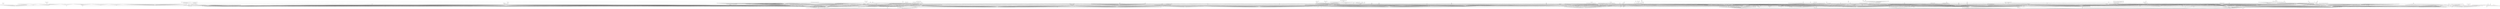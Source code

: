 graph G {
0;
1;
2;
3;
4;
5;
6;
7;
8;
9;
10;
11;
12;
13;
14;
15;
16;
17;
18;
19;
20;
21;
22;
23;
24;
25;
26;
27;
28;
29;
30;
31;
32;
33;
34;
35;
36;
37;
38;
39;
40;
41;
42;
43;
44;
45;
46;
47;
48;
49;
50;
51;
52;
53;
54;
55;
56;
57;
58;
59;
60;
61;
62;
63;
64;
65;
66;
67;
68;
69;
70;
71;
72;
73;
74;
75;
76;
77;
78;
79;
80;
81;
82;
83;
84;
85;
86;
87;
88;
89;
90;
91;
92;
93;
94;
95;
96;
97;
98;
99;
100;
101;
102;
103;
104;
105;
106;
107;
108;
109;
110;
111;
112;
113;
114;
115;
116;
117;
118;
119;
120;
121;
122;
123;
124;
125;
126;
127;
128;
129;
130;
131;
132;
133;
134;
135;
136;
137;
138;
139;
140;
141;
142;
143;
144;
145;
146;
147;
148;
149;
150;
151;
152;
153;
154;
155;
156;
157;
158;
159;
160;
161;
162;
163;
164;
165;
166;
167;
168;
169;
170;
171;
172;
173;
174;
175;
176;
177;
178;
179;
180;
181;
182;
183;
184;
185;
186;
187;
188;
189;
190;
191;
192;
193;
194;
195;
196;
197;
198;
199;
200;
201;
202;
203;
204;
205;
206;
207;
208;
209;
210;
211;
212;
213;
214;
215;
216;
217;
218;
219;
220;
221;
222;
223;
224;
225;
226;
227;
228;
229;
230;
231;
232;
233;
234;
235;
236;
237;
238;
239;
240;
241;
242;
243;
244;
245;
246;
247;
248;
249;
250;
251;
252;
253;
254;
255;
256;
257;
258;
259;
260;
261;
262;
263;
264;
265;
266;
267;
268;
269;
270;
271;
272;
273;
274;
275;
276;
277;
278;
279;
280;
281;
282;
283;
284;
285;
286;
287;
288;
289;
290;
291;
292;
293;
294;
295;
296;
297;
298;
299;
300;
301;
302;
303;
304;
305;
306;
307;
308;
309;
310;
311;
312;
313;
314;
315;
316;
317;
318;
319;
320;
321;
322;
323;
324;
325;
326;
327;
328;
329;
330;
331;
332;
333;
334;
335;
336;
337;
338;
339;
340;
341;
342;
343;
344;
345;
346;
347;
348;
349;
350;
351;
352;
353;
354;
355;
356;
357;
358;
359;
360;
361;
362;
363;
364;
365;
366;
367;
368;
369;
370;
371;
372;
373;
374;
375;
376;
377;
378;
379;
380;
381;
382;
383;
384;
385;
386;
387;
388;
389;
390;
391;
392;
393;
394;
395;
396;
397;
398;
399;
400;
401;
402;
403;
404;
405;
406;
407;
408;
409;
410;
411;
412;
413;
414;
415;
416;
417;
418;
419;
420;
421;
422;
423;
424;
425;
426;
427;
428;
429;
430;
431;
432;
433;
434;
435;
436;
437;
438;
439;
440;
441;
442;
443;
444;
445;
446;
447;
448;
449;
450;
451;
452;
453;
454;
455;
456;
457;
458;
459;
460;
461;
462;
463;
464;
465;
466;
467;
468;
469;
470;
471;
472;
473;
474;
475;
476;
477;
478;
479;
480;
481;
482;
483;
484;
485;
486;
487;
488;
489;
490;
491;
492;
493;
494;
495;
496;
497;
498;
499;
500;
501;
502;
503;
504;
505;
506;
507;
508;
509;
510;
511;
512;
513;
514;
515;
516;
517;
518;
519;
520;
521;
522;
523;
524;
525;
526;
527;
528;
529;
530;
531;
532;
533;
534;
535;
536;
537;
538;
539;
540;
541;
542;
543;
544;
545;
546;
547;
548;
549;
550;
551;
552;
553;
554;
555;
556;
557;
558;
559;
560;
561;
562;
563;
564;
565;
566;
567;
568;
569;
570;
571;
572;
573;
574;
575;
576;
577;
578;
579;
580;
581;
582;
583;
584;
585;
586;
587;
588;
589;
590;
591;
592;
593;
594;
595;
596;
597;
598;
599;
600;
601;
602;
603;
604;
605;
606;
607;
608;
609;
610;
611;
612;
613;
614;
615;
616;
617;
618;
619;
620;
621;
622;
623;
624;
625;
626;
627;
628;
629;
630;
631;
632;
633;
634;
635;
636;
637;
638;
639;
640;
641;
642;
643;
644;
645;
646;
647;
648;
649;
650;
651;
652;
653;
654;
655;
656;
657;
658;
659;
660;
661;
662;
663;
664;
665;
666;
667;
668;
669;
670;
671;
672;
673;
674;
675;
676;
677;
678;
679;
680;
681;
682;
683;
684;
685;
686;
687;
688;
689;
690;
691;
692;
693;
694;
695;
696;
697;
698;
699;
700;
701;
702;
703;
704;
705;
706;
707;
708;
709;
710;
711;
712;
713;
714;
715;
716;
717;
718;
719;
720;
721;
722;
723;
724;
725;
726;
727;
728;
729;
730;
731;
732;
733;
734;
735;
736;
737;
738;
739;
740;
741;
742;
743;
744;
745;
746;
747;
748;
749;
750;
751;
752;
753;
754;
755;
756;
757;
758;
759;
760;
761;
762;
763;
764;
765;
766;
767;
768;
769;
770;
771;
772;
773;
774;
775;
776;
777;
778;
779;
780;
781;
782;
783;
784;
785;
786;
787;
788;
789;
790;
791;
792;
793;
794;
795;
796;
797;
798;
799;
800;
801;
802;
803;
804;
805;
806;
807;
808;
809;
810;
811;
812;
813;
814;
815;
816;
817;
818;
819;
820;
821;
822;
823;
824;
825;
826;
827;
828;
829;
830;
831;
832;
833;
834;
835;
836;
837;
838;
839;
840;
841;
842;
843;
844;
845;
846;
847;
848;
849;
850;
851;
852;
853;
854;
855;
856;
857;
858;
859;
860;
861;
862;
863;
864;
865;
866;
867;
868;
869;
870;
871;
872;
873;
874;
875;
876;
877;
878;
879;
880;
881;
882;
883;
884;
885;
886;
887;
888;
889;
890;
891;
892;
893;
894;
895;
896;
897;
898;
899;
900;
901;
902;
903;
904;
905;
906;
907;
908;
909;
910;
911;
912;
913;
914;
915;
916;
917;
918;
919;
920;
921;
922;
923;
924;
925;
926;
927;
928;
929;
930;
931;
932;
933;
934;
935;
936;
937;
938;
939;
940;
941;
942;
943;
944;
945;
946;
947;
948;
949;
950;
951;
952;
953;
954;
955;
956;
957;
958;
959;
960;
961;
962;
963;
964;
965;
966;
967;
968;
969;
970;
971;
972;
973;
974;
975;
976;
977;
978;
979;
980;
981;
982;
983;
984;
985;
986;
987;
988;
989;
990;
991;
992;
993;
994;
995;
996;
997;
998;
999;
1000;
1001;
1002;
1003;
1004;
1005;
1006;
1007;
1008;
1009;
1010;
1011;
1012;
1013;
1014;
1015;
1016;
1017;
1018;
1019;
1020;
1021;
1022;
1023;
1024;
1025;
1026;
1027;
1028;
1029;
1030;
1031;
1032;
1033;
1034;
1035;
1036;
1037;
1038;
1039;
1040;
1041;
1042;
1043;
1044;
1045;
1046;
1047;
1048;
1049;
1050;
1051;
1052;
1053;
1054;
1055;
1056;
1057;
1058;
1059;
1060;
1061;
1062;
1063;
1064;
1065;
1066;
1067;
1068;
1069;
1070;
1071;
1072;
1073;
1074;
1075;
1076;
1077;
1078;
1079;
1080;
1081;
1082;
1083;
1084;
1085;
1086;
1087;
1088;
1089;
1090;
1091;
1092;
1093;
1094;
1095;
1096;
1097;
1098;
1099;
1100;
1101;
1102;
1103;
1104;
1105;
1106;
1107;
1108;
1109;
1110;
1111;
1112;
1113;
1114;
1115;
1116;
1117;
1118;
1119;
1120;
1121;
1122;
1123;
1124;
1125;
1126;
1127;
1128;
1129;
1130;
1131;
1132;
1133;
1134;
1135;
1136;
1137;
1138;
1139;
1140;
1141;
1142;
1143;
1144;
1145;
1146;
1147;
1148;
1149;
1150;
1151;
1152;
1153;
1154;
1155;
1156;
1157;
1158;
1159;
1160;
1161;
1162;
1163;
1164;
1165;
1166;
1167;
1168;
1169;
1170;
1171;
1172;
1173;
1174;
1175;
1176;
1177;
1178;
1179;
1180;
1181;
1182;
1183;
1184;
1185;
1186;
1187;
1188;
1189;
1190;
1191;
1192;
1193;
1194;
1195;
1196;
1197;
1198;
1199;
1200;
1201;
1202;
1203;
1204;
1205;
1206;
1207;
1208;
1209;
1210;
1211;
1212;
1213;
1214;
1215;
1216;
1217;
1218;
1219;
1220;
1221;
1222;
1223;
1224;
1225;
1226;
1227;
1228;
1229;
1230;
1231;
1232;
1233;
1234;
1235;
1236;
1237;
1238;
1239;
1240;
1241;
1242;
1243;
1244;
1245;
1246;
1247;
1248;
1249;
1250;
1251;
1252;
1253;
1254;
1255;
1256;
1257;
1258;
1259;
1260;
1261;
1262;
1263;
1264;
1265;
1266;
1267;
1268;
1269;
1270;
1271;
1272;
1273;
1274;
1275;
1276;
1277;
1278;
1279;
1280;
1281;
1282;
1283;
1284;
1285;
1286;
1287;
1288;
1289;
1290;
1291;
1292;
1293;
1294;
1295;
1296;
1297;
1298;
1299;
1300;
1301;
1302;
1303;
1304;
1305;
1306;
1307;
1308;
1309;
1310;
1311;
1312;
1313;
1314;
1315;
1316;
1317;
1318;
1319;
1320;
1321;
1322;
1323;
1324;
1325;
1326;
1327;
1328;
1329;
1330;
1331;
1332;
1333;
1334;
1335;
1336;
1337;
1338;
1339;
1340;
1341;
1342;
1343;
1344;
1345;
1346;
1347;
1348;
1349;
1350;
1351;
1352;
1353;
1354;
1355;
1356;
1357;
1358;
1359;
1360;
1361;
1362;
1363;
1364;
1365;
1366;
1367;
1368;
1369;
1370;
1371;
1372;
1373;
1374;
1375;
1376;
1377;
1378;
1379;
1380;
1381;
1382;
1383;
1384;
1385;
1386;
1387;
1388;
1389;
1390;
1391;
1392;
1393;
1394;
1395;
1396;
1397;
1398;
1399;
1400;
1401;
1402;
1403;
1404;
1405;
1406;
1407;
1408;
1409;
1410;
1411;
1412;
1413;
1414;
1415;
1416;
1417;
1418;
1419;
1420;
1421;
1422;
1423;
1424;
1425;
1426;
1427;
1428;
1429;
1430;
1431;
1432;
1433;
1434;
1435;
1436;
1437;
1438;
1439;
1440;
1441;
1442;
1443;
1444;
1445;
1446;
1447;
1448;
1449;
1450;
1451;
1452;
1453;
1454;
1455;
1456;
1457;
1458;
1459;
1460;
1461;
1462;
1463;
1464;
1465;
1466;
1467;
1468;
1469;
1470;
1471;
1472;
1473;
1474;
1475;
1476;
1477;
1478;
1479;
1480;
1481;
1482;
1483;
1484;
1485;
1486;
1487;
1488;
1489;
1490;
1491;
1492;
1493;
1494;
1495;
1496;
1497;
1498;
1499;
1500;
1501;
1502;
1503;
1504;
1505;
1506;
1507;
1508;
1509;
1510;
1511;
1512;
1513;
1514;
1515;
1516;
1517;
1518;
1519;
1520;
1521;
1522;
1523;
1524;
1525;
1526;
1527;
1528;
1529;
1530;
1531;
1532;
1533;
1534;
1535;
1536;
1537;
1538;
1539;
1540;
1541;
1542;
1543;
1544;
1545;
1546;
1547;
1548;
1549;
1550;
1551;
1552;
1553;
1554;
1555;
1556;
1557;
1558;
1559;
1560;
1561;
1562;
1563;
1564;
1565;
1566;
1567;
1568;
1569;
1570;
1571;
1572;
1573;
1574;
1575;
1576;
1577;
1578;
1579;
1580;
1581;
1582;
1583;
1584;
1585;
1586;
1587;
1588;
1589;
1590;
1591;
1592;
1593;
1594;
1595;
1596;
1597;
1598;
1599;
1600;
1601;
1602;
1603;
1604;
1605;
1606;
1607;
1608;
1609;
1610;
1611;
1612;
1613;
1614;
1615;
1616;
1617;
1618;
1619;
1620;
1621;
1622;
1623;
1624;
1625;
1626;
1627;
1628;
1629;
1630;
1631;
1632;
1633;
1634;
1635;
1636;
1637;
1638;
1639;
1640;
1641;
1642;
1643;
1644;
1645;
1646;
1647;
1648;
1649;
1650;
1651;
1652;
1653;
1654;
1655;
1656;
1657;
1658;
1659;
1660;
1661;
1662;
1663;
1664;
1665;
1666;
1667;
1668;
1669;
1670;
1671;
1672;
1673;
1674;
1675;
1676;
1677;
1678;
1679;
1680;
1681;
1682;
1683;
1684;
1685;
1686;
1687;
1688;
1689;
1690;
1691;
1692;
1693;
1694;
1695;
1696;
1697;
1698;
1699;
1700;
1701;
1702;
1703;
1704;
1705;
1706;
1707;
1708;
1709;
1710;
1711;
1712;
1713;
1714;
1715;
1716;
1717;
1718;
1719;
1720;
1721;
1722;
1723;
1724;
1725;
1726;
1727;
1728;
1729;
1730;
1731;
1732;
1733;
1734;
1735;
1736;
1737;
1738;
1739;
1740;
1741;
1742;
1743;
1744;
1745;
1746;
1747;
1748;
1749;
1750;
1751;
1752;
1753;
1754;
1755;
1756;
1757;
1758;
1759;
1760;
1761;
1762;
1763;
1764;
1765;
1766;
1767;
1768;
1769;
1770;
1771;
1772;
1773;
1774;
1775;
1776;
1777;
1778;
1779;
1780;
1781;
1782;
1783;
1784;
1785;
1786;
1787;
1788;
1789;
1790;
1791;
1792;
1793;
1794;
1795;
1796;
1797;
1798;
1799;
1800;
1801;
1802;
1803;
1804;
1805;
1806;
1807;
1808;
1809;
1810;
1811;
1812;
1813;
1814;
1815;
1816;
1817;
1818;
1819;
1820;
1821;
1822;
1823;
1824;
1825;
1826;
1827;
1828;
1829;
1830;
1831;
1832;
1833;
1834;
1835;
1836;
1837;
1838;
1839;
1840;
1841;
1842;
1843;
1844;
1845;
1846;
1847;
1848;
1849;
1850;
1851;
1852;
1853;
1854;
1855;
1856;
1857;
1858;
1859;
1860;
1861;
1862;
1863;
1864;
1865;
1866;
1867;
1868;
1869;
1870;
1871;
1872;
1873;
1874;
1875;
1876;
1877;
1878;
1879;
1880;
1881;
1882;
1883;
1884;
1885;
1886;
1887;
1888;
1889;
1890;
1891;
1892;
1893;
1894;
1895;
1896;
1897;
1898;
1899;
1900;
1901;
1902;
1903;
1904;
1905;
1906;
1907;
1908;
1909;
1910;
1911;
1912;
1913;
1914;
1915;
1916;
1917;
1918;
1919;
1920;
1921;
1922;
1923;
1924;
1925;
1926;
1927;
1928;
1929;
1930;
1931;
1932;
1933;
1934;
1935;
1936;
1937;
1938;
1939;
1940;
1941;
1942;
1943;
1944;
1945;
1946;
1947;
1948;
1949;
1950;
1951;
1952;
1953;
1954;
1955;
1956;
1957;
1958;
1959;
1960;
1961;
1962;
1963;
1964;
1965;
1966;
1967;
1968;
1969;
1970;
1971;
1972;
1973;
1974;
1975;
1976;
1977;
1978;
1979;
1980;
1981;
1982;
1983;
1984;
1985;
1986;
1987;
1988;
1989;
1990;
1991;
1992;
1993;
1994;
1995;
1996;
1997;
1998;
1999;
2000;
2001;
2002;
2003;
2004;
2005;
2006;
2007;
2008;
2009;
2010;
2011;
2012;
2013;
2014;
2015;
2016;
2017;
2018;
2019;
2020;
2021;
2022;
2023;
2024;
2025;
2026;
2027;
2028;
2029;
2030;
2031;
2032;
2033;
2034;
2035;
2036;
2037;
2038;
2039;
2040;
2041;
2042;
2043;
2044;
2045;
2046;
2047;
2048;
2049;
2050;
2051;
2052;
2053;
2054;
2055;
2056;
2057;
2058;
2059;
2060;
2061;
2062;
2063;
2064;
2065;
2066;
2067;
2068;
2069;
2070;
2071;
2072;
2073;
2074;
2075;
2076;
2077;
2078;
2079;
2080;
2081;
2082;
2083;
2084;
2085;
2086;
2087;
2088;
2089;
2090;
2091;
2092;
2093;
2094;
2095;
2096;
2097;
2098;
2099;
2100;
2101;
2102;
2103;
2104;
2105;
2106;
2107;
2108;
2109;
2110;
2111;
2112;
2113;
2114;
2115;
2116;
2117;
2118;
2119;
2120;
2121;
2122;
2123;
2124;
2125;
2126;
2127;
2128;
2129;
2130;
2131;
2132;
2133;
2134;
2135;
2136;
2137;
2138;
2139;
2140;
2141;
2142;
2143;
2144;
2145;
2146;
2147;
2148;
2149;
2150;
2151;
2152;
2153;
2154;
2155;
2156;
2157;
2158;
2159;
2160;
2161;
2162;
2163;
2164;
2165;
2166;
2167;
2168;
2169;
2170;
2171;
2172;
2173;
2174;
2175;
2176;
2177;
2178;
2179;
2180;
2181;
2182;
2183;
2184;
2185;
2186;
2187;
2188;
2189;
2190;
2191;
2192;
2193;
2194;
2195;
2196;
2197;
2198;
2199;
2200;
2201;
2202;
2203;
2204;
2205;
2206;
2207;
2208;
2209;
2210;
2211;
2212;
2213;
2214;
2215;
2216;
2217;
2218;
2219;
2220;
2221;
2222;
2223;
2224;
2225;
2226;
2227;
2228;
2229;
2230;
2231;
2232;
2233;
2234;
2235;
2236;
2237;
2238;
2239;
2240;
2241;
2242;
2243;
2244;
2245;
2246;
2247;
2248;
2249;
2250;
2251;
2252;
2253;
2254;
2255;
2256;
2257;
2258;
2259;
2260;
2261;
2262;
2263;
2264;
2265;
2266;
2267;
2268;
2269;
2270;
2271;
2272;
2273;
2274;
2275;
2276;
2277;
2278;
2279;
2280;
2281;
2282;
2283;
2284;
2285;
2286;
2287;
2288;
2289;
2290;
2291;
2292;
2293;
2294;
2295;
2296;
2297;
2298;
2299;
2300;
2301;
2302;
2303;
2304;
2305;
2306;
2307;
2308;
2309;
2310;
2311;
2312;
2313;
2314;
2315;
2316;
2317;
2318;
2319;
2320;
2321;
2322;
2323;
2324;
2325;
2326;
2327;
2328;
2329;
2330;
2331;
2332;
2333;
2334;
2335;
2336;
2337;
2338;
2339;
2340;
2341;
2342;
2343;
2344;
2345;
2346;
2347;
2348;
2349;
2350;
2351;
2352;
2353;
2354;
2355;
2356;
2357;
2358;
2359;
2360;
2361;
2362;
2363;
2364;
2365;
2366;
2367;
2368;
2369;
2370;
2371;
2372;
2373;
2374;
2375;
2376;
2377;
2378;
2379;
2380;
2381;
2382;
2383;
2384;
2385;
2386;
2387;
2388;
2389;
2390;
2391;
2392;
2393;
2394;
2395;
2396;
2397;
2398;
2399;
2400;
2401;
2402;
2403;
2404;
2405;
2406;
2407;
2408;
2409;
2410;
2411;
2412;
2413;
2414;
2415;
2416;
2417;
2418;
2419;
2420;
2421;
2422;
2423;
2424;
2425;
2426;
2427;
2428;
2429;
2430;
2431;
2432;
2433;
2434;
2435;
2436;
2437;
2438;
2439;
2440;
2441;
2442;
2443;
2444;
2445;
2446;
2447;
2448;
2449;
2450;
2451;
2452;
2453;
2454;
2455;
2456;
2457;
2458;
2459;
2460;
2461;
2462;
2463;
2464;
2465;
2466;
2467;
2468;
2469;
2470;
2471;
2472;
2473;
2474;
2475;
2476;
2477;
2478;
2479;
2480;
2481;
2482;
2483;
2484;
2485;
2486;
2487;
2488;
2489;
2490;
2491;
2492;
2493;
2494;
2495;
2496;
2497;
2498;
2499;
2500;
2501;
2502;
2503;
2504;
2505;
2506;
2507;
2508;
2509;
2510;
2511;
2512;
2513;
2514;
2515;
2516;
2517;
2518;
2519;
2520;
2521;
2522;
2523;
2524;
2525;
2526;
2527;
2528;
2529;
2530;
2531;
2532;
2533;
2534;
2535;
2536;
2537;
2538;
2539;
2540;
2541;
2542;
2543;
2544;
2545;
2546;
2547;
2548;
2549;
2550;
2551;
2552;
2553;
2554;
2555;
2556;
2557;
2558;
2559;
2560;
2561;
2562;
2563;
2564;
2565;
2566;
2567;
2568;
2569;
2570;
2571;
2572;
2573;
2574;
2575;
2576;
2577;
2578;
2579;
2580;
2581;
2582;
2583;
2584;
2585;
2586;
2587;
2588;
2589;
2590;
2591;
2592;
2593;
2594;
2595;
2596;
2597;
2598;
2599;
2600;
2601;
2602;
2603;
2604;
2605;
2606;
2607;
2608;
2609;
2610;
2611;
2612;
2613;
2614;
2615;
2616;
2617;
2618;
2619;
2620;
2621;
2622;
2623;
2624;
2625;
2626;
2627;
2628;
2629;
2630;
2631;
2632;
2633;
2634;
2635;
2636;
2637;
2638;
2639;
2640;
2641;
2642;
2643;
2644;
2645;
2646;
2647;
2648;
2649;
2650;
2651;
2652;
2653;
2654;
2655;
2656;
2657;
2658;
2659;
2660;
2661;
2662;
2663;
2664;
2665;
2666;
2667;
2668;
2669;
2670;
2671;
2672;
2673;
2674;
2675;
2676;
2677;
2678;
2679;
2680;
2681;
2682;
2683;
2684;
2685;
2686;
2687;
2688;
2689;
2690;
2691;
2692;
2693;
2694;
2695;
2696;
2697;
2698;
2699;
2700;
2701;
2702;
2703;
2704;
2705;
2706;
2707;
2708;
2709;
2710;
2711;
2712;
2713;
2714;
2715;
2716;
2717;
2718;
2719;
2720;
2721;
2722;
2723;
2724;
2725;
2726;
2727;
2728;
2729;
2730;
2731;
2732;
2733;
2734;
2735;
2736;
2737;
2738;
2739;
2740;
2741;
2742;
2743;
2744;
2745;
2746;
2747;
2748;
2749;
2750;
2751;
2752;
2753;
2754;
2755;
2756;
2757;
2758;
2759;
2760;
2761;
2762;
2763;
2764;
2765;
2766;
2767;
2768;
2769;
2770;
2771;
2772;
2773;
2774;
2775;
2776;
2777;
2778;
2779;
2780;
2781;
2782;
2783;
2784;
2785;
2786;
2787;
2788;
2789;
2790;
2791;
2792;
2793;
2794;
2795;
2796;
2797;
2798;
2799;
2800;
2801;
2802;
2803;
2804;
2805;
2806;
2807;
2808;
2809;
2810;
2811;
2812;
2813;
2814;
2815;
2816;
2817;
2818;
2819;
2820;
2821;
2822;
2823;
2824;
2825;
2826;
2827;
2828;
2829;
2830;
2831;
2832;
2833;
2834;
2835;
2836;
2837;
2838;
2839;
2840;
2841;
2842;
2843;
2844;
2845;
2846;
2847;
2848;
2849;
2850;
2851;
2852;
2853;
2854;
2855;
2856;
2857;
2858;
2859;
2860;
2861;
2862;
2863;
2864;
2865;
2866;
2867;
2868;
2869;
2870;
2871;
2872;
2873;
2874;
2875;
2876;
2877;
2878;
2879;
2880;
2881;
2882;
2883;
2884;
2885;
2886;
2887;
2888;
2889;
2890;
2891;
2892;
2893;
2894;
2895;
2896;
2897;
2898;
2899;
2900;
2901;
2902;
2903;
2904;
2905;
2906;
2907;
2908;
2909;
2910;
2911;
2912;
2913;
2914;
2915;
2916;
2917;
2918;
2919;
2920;
2921;
2922;
2923;
2924;
2925;
2926;
2927;
2928;
2929;
2930;
2931;
2932;
2933;
2934;
2935;
2936;
2937;
2938;
2939;
2940;
2941;
2942;
2943;
2944;
2945;
2946;
2947;
2948;
2949;
2950;
2951;
2952;
2953;
2954;
2955;
2956;
2957;
2958;
2959;
2960;
2961;
2962;
2963;
2964;
2965;
2966;
2967;
2968;
2969;
2970;
2971;
2972;
2973;
2974;
2975;
2976;
2977;
2978;
2979;
2980;
2981;
2982;
2983;
2984;
2985;
2986;
2987;
2988;
2989;
2990;
2991;
2992;
2993;
2994;
2995;
2996;
2997;
2998;
2999;
3000;
3001;
3002;
3003;
3004;
3005;
3006;
3007;
3008;
3009;
3010;
3011;
3012;
3013;
3014;
3015;
3016;
3017;
3018;
3019;
3020;
3021;
3022;
3023;
3024;
3025;
3026;
3027;
3028;
3029;
3030;
3031;
3032;
3033;
3034;
3035;
3036;
3037;
3038;
3039;
3040;
3041;
3042;
3043;
3044;
3045;
3046;
3047;
3048;
3049;
3050;
3051;
3052;
3053;
3054;
3055;
3056;
3057;
3058;
3059;
3060;
3061;
3062;
3063;
3064;
3065;
3066;
3067;
3068;
3069;
3070;
3071;
3072;
3073;
3074;
3075;
3076;
3077;
3078;
3079;
3080;
3081;
3082;
3083;
3084;
3085;
3086;
3087;
3088;
3089;
3090;
3091;
3092;
3093;
3094;
3095;
3096;
3097;
3098;
3099;
3100;
3101;
3102;
3103;
3104;
3105;
3106;
3107;
3108;
3109;
3110;
3111;
3112;
3113;
3114;
3115;
3116;
3117;
3118;
3119;
3120;
3121;
3122;
3123;
3124;
3125;
3126;
3127;
3128;
3129;
3130;
3131;
3132;
3133;
3134;
3135;
3136;
3137;
3138;
3139;
3140;
3141;
3142;
3143;
3144;
3145;
3146;
3147;
3148;
3149;
3150;
3151;
3152;
3153;
3154;
3155;
3156;
3157;
3158;
3159;
3160;
3161;
3162;
3163;
3164;
3165;
3166;
3167;
3168;
3169;
3170;
3171;
3172;
3173;
3174;
3175;
3176;
3177;
3178;
3179;
3180;
3181;
3182;
3183;
3184;
3185;
3186;
3187;
3188;
3189;
3190;
3191;
3192;
3193;
3194;
3195;
3196;
3197;
3198;
3199;
3200;
3201;
3202;
3203;
3204;
3205;
3206;
3207;
3208;
3209;
3210;
3211;
3212;
3213;
3214;
3215;
3216;
3217;
3218;
3219;
3220;
3221;
3222;
3223;
3224;
3225;
3226;
3227;
3228;
3229;
3230;
3231;
3232;
3233;
3234;
3235;
3236;
3237;
3238;
3239;
3240;
3241;
3242;
3243;
3244;
3245;
3246;
3247;
3248;
3249;
3250;
3251;
3252;
3253;
3254;
3255;
3256;
3257;
3258;
3259;
3260;
3261;
3262;
3263;
3264;
3265;
3266;
3267;
3268;
3269;
3270;
3271;
3272;
3273;
3274;
3275;
3276;
3277;
3278;
3279;
3280;
3281;
3282;
3283;
3284;
3285;
3286;
3287;
3288;
3289;
3290;
3291;
3292;
3293;
3294;
3295;
3296;
3297;
3298;
3299;
3300;
3301;
3302;
3303;
3304;
3305;
3306;
3307;
3308;
3309;
3310;
3311;
3312;
3313;
3314;
3315;
3316;
3317;
3318;
3319;
3320;
3321;
3322;
3323;
3324;
3325;
3326;
3327;
3328;
3329;
3330;
3331;
3332;
3333;
3334;
3335;
3336;
3337;
3338;
3339;
3340;
3341;
3342;
3343;
3344;
3345;
3346;
3347;
3348;
3349;
3350;
3351;
3352;
3353;
3354;
3355;
3356;
3357;
3358;
3359;
3360;
3361;
3362;
3363;
3364;
3365;
3366;
3367;
3368;
3369;
3370;
3371;
3372;
3373;
3374;
3375;
3376;
3377;
3378;
3379;
3380;
3381;
3382;
3383;
3384;
3385;
3386;
3387;
3388;
3389;
3390;
3391;
3392;
3393;
3394;
3395;
3396;
3397;
3398;
3399;
3400;
3401;
3402;
3403;
3404;
3405;
3406;
3407;
3408;
3409;
3410;
3411;
3412;
3413;
3414;
3415;
3416;
3417;
3418;
3419;
3420;
3421;
3422;
3423;
3424;
3425;
3426;
3427;
3428;
3429;
3430;
3431;
3432;
3433;
3434;
3435;
3436;
3437;
3438;
3439;
3440;
3441;
3442;
3443;
3444;
3445;
3446;
3447;
3448;
3449;
3450;
3451;
3452;
3453;
3454;
3455;
3456;
3457;
3458;
3459;
3460;
3461;
3462;
3463;
3464;
3465;
3466;
3467;
3468;
3469;
3470;
3471;
3472;
3473;
3474;
3475;
3476;
3477;
3478;
3479;
3480;
3481;
3482;
3483;
3484;
3485;
3486;
3487;
3488;
3489;
3490;
3491;
3492;
3493;
3494;
3495;
3496;
3497;
3498;
3499;
3500;
3501;
3502;
3503;
3504;
3505;
3506;
3507;
3508;
3509;
3510;
3511;
3512;
3513;
3514;
3515;
3516;
3517;
3518;
3519;
3520;
3521;
3522;
3523;
3524;
3525;
3526;
3527;
3528;
3529;
3530;
3531;
3532;
3533;
3534;
3535;
3536;
3537;
3538;
3539;
3540;
3541;
3542;
3543;
3544;
3545;
3546;
3547;
3548;
3549;
3550;
3551;
3552;
3553;
3554;
3555;
3556;
3557;
3558;
3559;
3560;
3561;
3562;
3563;
3564;
3565;
3566;
3567;
3568;
3569;
3570;
3571;
3572;
3573;
3574;
3575;
3576;
3577;
3578;
3579;
3580;
3581;
3582;
3583;
3584;
3585;
3586;
3587;
3588;
3589;
3590;
3591;
3592;
3593;
3594;
3595;
3596;
3597;
3598;
3599;
3600;
3601;
3602;
3603;
3604;
3605;
3606;
3607;
3608;
3609;
3610;
3611;
3612;
3613;
3614;
3615;
3616;
3617;
3618;
3619;
3620;
3621;
3622;
3623;
3624;
3625;
3626;
3627;
3628;
3629;
3630;
3631;
3632;
3633;
3634;
3635;
3636;
3637;
3638;
3639;
3640;
3641;
3642;
3643;
3644;
3645;
3646;
3647;
3648;
3649;
3650;
3651;
3652;
3653;
3654;
3655;
3656;
3657;
3658;
3659;
3660;
3661;
3662;
3663;
3664;
3665;
3666;
3667;
3668;
3669;
3670;
3671;
3672;
3673;
3674;
3675;
3676;
3677;
3678;
3679;
3680;
3681;
3682;
3683;
3684;
3685;
3686;
3687;
3688;
3689;
3690;
3691;
3692;
3693;
3694;
3695;
3696;
3697;
3698;
3699;
3700;
3701;
3702;
3703;
3704;
3705;
3706;
3707;
3708;
3709;
3710;
3711;
3712;
3713;
3714;
3715;
3716;
3717;
3718;
3719;
3720;
3721;
3722;
3723;
3724;
3725;
3726;
3727;
3728;
3729;
3730;
3731;
3732;
3733;
3734;
3735;
3736;
3737;
3738;
3739;
3740;
3741;
3742;
3743;
3744;
3745;
3746;
3747;
3748;
3749;
3750;
3751;
3752;
3753;
3754;
3755;
3756;
3757;
3758;
3759;
3760;
3761;
3762;
3763;
3764;
3765;
3766;
3767;
3768;
3769;
3770;
3771;
3772;
3773;
3774;
3775;
3776;
3777;
3778;
3779;
3780;
3781;
3782;
3783;
3784;
3785;
3786;
3787;
3788;
3789;
3790;
3791;
3792;
3793;
3794;
3795;
3796;
3797;
3798;
3799;
3800;
3801;
3802;
3803;
3804;
3805;
3806;
3807;
3808;
3809;
3810;
3811;
3812;
3813;
3814;
3815;
3816;
3817;
3818;
3819;
3820;
3821;
3822;
3823;
3824;
3825;
3826;
3827;
3828;
3829;
3830;
3831;
3832;
3833;
3834;
3835;
3836;
3837;
3838;
3839;
3840;
3841;
3842;
3843;
3844;
3845;
3846;
3847;
3848;
3849;
3850;
3851;
3852;
3853;
3854;
3855;
3856;
3857;
3858;
3859;
3860;
3861;
3862;
3863;
3864;
3865;
3866;
3867;
3868;
3869;
3870;
3871;
3872;
3873;
3874;
3875;
3876;
3877;
3878;
3879;
3880;
3881;
3882;
3883;
3884;
3885;
3886;
3887;
3888;
3889;
3890;
3891;
3892;
3893;
3894;
3895;
3896;
3897;
3898;
3899;
3900;
3901;
3902;
3903;
3904;
3905;
3906;
3907;
3908;
3909;
3910;
3911;
3912;
3913;
3914;
3915;
3916;
3917;
3918;
3919;
3920;
3921;
3922;
3923;
3924;
3925;
3926;
3927;
3928;
3929;
3930;
3931;
3932;
3933;
3934;
3935;
3936;
3937;
3938;
3939;
3940;
3941;
3942;
3943;
3944;
3945;
3946;
3947;
3948;
3949;
3950;
3951;
3952;
3953;
3954;
3955;
3956;
3957;
3958;
3959;
3960;
3961;
3962;
3963;
3964;
3965;
3966;
3967;
3968;
3969;
3970;
3971;
3972;
3973;
3974;
3975;
3976;
3977;
3978;
3979;
3980;
3981;
3982;
3983;
3984;
3985;
3986;
3987;
3988;
3989;
3990;
3991;
3992;
3993;
3994;
3995;
3996;
3997;
3998;
3999;
4000;
4001;
4002;
4003;
4004;
4005;
4006;
4007;
4008;
4009;
4010;
4011;
4012;
4013;
4014;
4015;
4016;
4017;
4018;
4019;
4020;
4021;
4022;
4023;
4024;
4025;
4026;
4027;
4028;
4029;
4030;
4031;
4032;
4033;
4034;
4035;
4036;
4037;
4038;
4039;
4040;
4041;
4042;
4043;
4044;
4045;
4046;
4047;
4048;
4049;
4050;
4051;
4052;
4053;
4054;
4055;
4056;
4057;
4058;
4059;
4060;
4061;
4062;
4063;
4064;
4065;
4066;
4067;
4068;
4069;
4070;
4071;
4072;
4073;
4074;
4075;
4076;
4077;
4078;
4079;
4080;
4081;
4082;
4083;
4084;
4085;
4086;
4087;
4088;
4089;
4090;
4091;
4092;
4093;
4094;
4095;
4096;
4097;
4098;
4099;
4100;
4101;
4102;
4103;
4104;
4105;
4106;
4107;
4108;
4109;
4110;
4111;
4112;
4113;
4114;
4115;
4116;
4117;
4118;
4119;
4120;
4121;
4122;
4123;
4124;
4125;
4126;
4127;
4128;
4129;
4130;
4131;
4132;
4133;
4134;
4135;
4136;
4137;
4138;
4139;
4140;
4141;
4142;
4143;
4144;
4145;
4146;
4147;
4148;
4149;
4150;
4151;
4152;
4153;
4154;
4155;
4156;
4157;
4158;
4159;
4160;
4161;
4162;
4163;
4164;
4165;
4166;
4167;
4168;
4169;
4170;
4171;
4172;
4173;
4174;
4175;
4176;
4177;
4178;
4179;
4180;
4181;
4182;
4183;
4184;
4185;
4186;
4187;
4188;
4189;
4190;
4191;
4192;
4193;
4194;
4195;
4196;
4197;
4198;
4199;
4200;
4201;
4202;
4203;
4204;
4205;
4206;
4207;
4208;
4209;
4210;
4211;
4212;
4213;
4214;
4215;
4216;
4217;
4218;
4219;
4220;
4221;
4222;
4223;
4224;
4225;
4226;
4227;
4228;
4229;
4230;
4231;
4232;
4233;
4234;
4235;
4236;
4237;
4238;
4239;
4240;
4241;
4242;
4243;
4244;
4245;
4246;
4247;
4248;
4249;
4250;
4251;
4252;
4253;
4254;
4255;
4256;
4257;
4258;
4259;
4260;
4261;
4262;
4263;
4264;
4265;
4266;
4267;
4268;
4269;
4270;
4271;
4272;
4273;
4274;
4275;
4276;
4277;
4278;
4279;
4280;
4281;
4282;
4283;
4284;
4285;
4286;
4287;
4288;
4289;
4290;
4291;
4292;
4293;
4294;
4295;
4296;
4297;
4298;
4299;
4300;
4301;
4302;
4303;
4304;
4305;
4306;
4307;
4308;
4309;
4310;
4311;
4312;
4313;
4314;
4315;
4316;
4317;
4318;
4319;
4320;
4321;
4322;
4323;
4324;
4325;
4326;
4327;
4328;
4329;
4330;
4331;
4332;
4333;
4334;
4335;
4336;
4337;
4338;
4339;
4340;
4341;
4342;
4343;
4344;
4345;
4346;
4347;
4348;
4349;
4350;
4351;
4352;
4353;
4354;
4355;
4356;
4357;
4358;
4359;
4360;
4361;
4362;
4363;
4364;
4365;
4366;
4367;
4368;
4369;
4370;
4371;
4372;
4373;
4374;
4375;
4376;
4377;
4378;
4379;
4380;
4381;
4382;
4383;
4384;
4385;
4386;
4387;
4388;
4389;
4390;
4391;
4392;
4393;
4394;
4395;
4396;
4397;
4398;
4399;
4400;
4401;
4402;
4403;
4404;
4405;
4406;
4407;
4408;
4409;
4410;
4411;
4412;
4413;
4414;
4415;
4416;
4417;
4418;
4419;
4420;
4421;
4422;
4423;
4424;
4425;
4426;
4427;
4428;
4429;
4430;
4431;
4432;
4433;
4434;
4435;
4436;
4437;
4438;
4439;
4440;
4441;
4442;
4443;
4444;
4445;
4446;
4447;
4448;
4449;
4450;
4451;
4452;
4453;
4454;
4455;
4456;
4457;
4458;
4459;
4460;
4461;
4462;
4463;
4464;
4465;
4466;
4467;
4468;
4469;
4470;
4471;
4472;
4473;
4474;
4--2 ;
5--2 ;
21--1 ;
21--5 ;
28--0 ;
29--0 ;
30--0 ;
31--0 ;
32--0 ;
33--0 ;
34--0 ;
35--0 ;
36--0 ;
37--0 ;
38--37 ;
39--0 ;
40--0 ;
41--0 ;
42--0 ;
43--0 ;
44--0 ;
45--44 ;
46--44 ;
47--44 ;
48--44 ;
49--44 ;
50--44 ;
51--44 ;
52--44 ;
53--44 ;
54--0 ;
55--0 ;
56--55 ;
57--55 ;
58--55 ;
59--55 ;
60--55 ;
61--55 ;
62--55 ;
64--55 ;
65--55 ;
66--55 ;
67--55 ;
68--55 ;
69--55 ;
70--55 ;
71--55 ;
72--55 ;
73--55 ;
74--55 ;
75--55 ;
76--55 ;
77--76 ;
78--55 ;
79--0 ;
79--63 ;
80--79 ;
81--79 ;
82--79 ;
83--79 ;
84--79 ;
85--79 ;
86--79 ;
87--79 ;
88--79 ;
89--79 ;
90--79 ;
91--79 ;
92--0 ;
93--0 ;
94--0 ;
116--115 ;
117--115 ;
126--125 ;
127--125 ;
128--125 ;
130--1 ;
131--1 ;
132--1 ;
133--1 ;
135--1 ;
136--1 ;
138--1 ;
139--1 ;
140--1 ;
141--1 ;
142--1 ;
143--1 ;
144--1 ;
145--1 ;
146--2 ;
147--2 ;
148--2 ;
149--2 ;
149--5 ;
149--6 ;
149--147 ;
150--2 ;
153--2 ;
153--5 ;
153--16 ;
153--21 ;
153--23 ;
154--24 ;
155--154 ;
156--154 ;
157--153 ;
158--21 ;
158--153 ;
159--0 ;
159--153 ;
165--159 ;
177--153 ;
185--159 ;
197--5 ;
197--7 ;
197--153 ;
198--153 ;
200--153 ;
201--153 ;
202--153 ;
203--153 ;
204--153 ;
205--153 ;
206--153 ;
207--153 ;
208--153 ;
209--153 ;
210--153 ;
211--153 ;
212--153 ;
213--16 ;
213--153 ;
214--153 ;
215--153 ;
216--153 ;
217--153 ;
218--153 ;
219--153 ;
220--153 ;
221--153 ;
222--153 ;
223--222 ;
224--222 ;
225--222 ;
226--222 ;
227--222 ;
228--153 ;
229--222 ;
230--222 ;
231--222 ;
232--222 ;
233--222 ;
234--222 ;
235--222 ;
236--222 ;
237--222 ;
238--222 ;
239--153 ;
240--153 ;
241--240 ;
242--240 ;
243--240 ;
244--240 ;
245--240 ;
246--240 ;
247--240 ;
248--240 ;
249--153 ;
250--5 ;
250--147 ;
250--153 ;
250--136 ;
251--250 ;
252--250 ;
253--250 ;
254--250 ;
255--153 ;
256--153 ;
257--153 ;
259--153 ;
261--153 ;
262--2 ;
262--16 ;
262--147 ;
262--153 ;
264--153 ;
265--153 ;
266--23 ;
268--23 ;
270--23 ;
273--2 ;
273--11 ;
274--153 ;
275--2 ;
276--2 ;
276--26 ;
277--2 ;
278--2 ;
279--2 ;
280--2 ;
281--2 ;
282--2 ;
283--11 ;
283--153 ;
284--2 ;
285--2 ;
286--2 ;
287--2 ;
288--2 ;
289--2 ;
290--2 ;
291--2 ;
292--153 ;
293--2 ;
294--2 ;
295--153 ;
296--153 ;
297--153 ;
298--153 ;
299--147 ;
300--153 ;
300--199 ;
301--153 ;
302--153 ;
303--3 ;
304--303 ;
305--303 ;
306--303 ;
307--303 ;
308--303 ;
309--303 ;
310--303 ;
311--303 ;
312--303 ;
313--3 ;
314--313 ;
315--313 ;
316--313 ;
317--3 ;
318--317 ;
319--317 ;
320--317 ;
321--317 ;
322--317 ;
323--317 ;
324--317 ;
325--317 ;
326--317 ;
327--317 ;
328--317 ;
329--317 ;
330--317 ;
331--317 ;
332--317 ;
333--3 ;
334--3 ;
335--3 ;
336--3 ;
337--3 ;
338--3 ;
339--3 ;
340--3 ;
341--3 ;
342--3 ;
343--3 ;
344--3 ;
345--3 ;
346--3 ;
347--3 ;
348--3 ;
349--3 ;
350--3 ;
351--3 ;
352--3 ;
353--3 ;
353--7 ;
354--3 ;
354--16 ;
355--3 ;
356--3 ;
357--3 ;
358--3 ;
359--3 ;
360--3 ;
361--3 ;
362--3 ;
363--3 ;
364--3 ;
365--3 ;
366--3 ;
367--3 ;
368--3 ;
369--3 ;
370--3 ;
371--3 ;
372--3 ;
373--3 ;
374--373 ;
375--373 ;
376--373 ;
377--373 ;
378--373 ;
379--373 ;
380--373 ;
381--373 ;
382--373 ;
383--373 ;
384--373 ;
385--373 ;
386--373 ;
387--373 ;
388--3 ;
389--3 ;
390--3 ;
391--3 ;
392--3 ;
393--3 ;
394--3 ;
395--3 ;
396--3 ;
397--3 ;
398--3 ;
399--3 ;
400--3 ;
401--3 ;
402--3 ;
403--3 ;
404--3 ;
405--3 ;
406--3 ;
407--3 ;
408--3 ;
409--408 ;
410--408 ;
411--408 ;
412--408 ;
413--408 ;
414--408 ;
415--408 ;
416--408 ;
417--408 ;
418--408 ;
419--408 ;
420--408 ;
421--408 ;
422--408 ;
423--408 ;
424--408 ;
425--408 ;
426--408 ;
427--408 ;
428--408 ;
429--408 ;
430--408 ;
431--4 ;
432--4 ;
433--4 ;
434--4 ;
435--4 ;
436--4 ;
437--436 ;
438--436 ;
439--4 ;
439--436 ;
440--4 ;
440--436 ;
441--440 ;
442--440 ;
443--440 ;
444--440 ;
445--436 ;
446--436 ;
447--436 ;
448--4 ;
449--448 ;
450--448 ;
451--448 ;
452--4 ;
453--4 ;
453--16 ;
454--4 ;
454--16 ;
455--4 ;
456--4 ;
457--4 ;
458--4 ;
459--4 ;
460--4 ;
1008--5 ;
1009--5 ;
1010--5 ;
1011--5 ;
1012--5 ;
1013--5 ;
1014--5 ;
1014--16 ;
1015--5 ;
1016--5 ;
1017--5 ;
1018--5 ;
1019--5 ;
1020--5 ;
1020--1017 ;
1020--1018 ;
1021--1020 ;
1026--5 ;
1026--147 ;
1026--153 ;
1029--2 ;
1029--153 ;
1036--1035 ;
1037--10 ;
1038--6 ;
1039--1038 ;
1040--1038 ;
1041--1038 ;
1042--1038 ;
1043--1038 ;
1044--1038 ;
1045--1038 ;
1046--1038 ;
1047--1038 ;
1048--1038 ;
1049--1038 ;
1050--1038 ;
1051--1038 ;
1052--1038 ;
1053--1038 ;
1054--6 ;
1055--1054 ;
1056--1054 ;
1057--1054 ;
1058--1054 ;
1059--1054 ;
1060--1054 ;
1061--1054 ;
1062--1054 ;
1063--1054 ;
1064--1054 ;
1065--1054 ;
1066--1054 ;
1067--1054 ;
1068--1054 ;
1069--6 ;
1070--1069 ;
1071--1069 ;
1072--1069 ;
1073--1069 ;
1074--1069 ;
1075--1069 ;
1076--1069 ;
1077--1069 ;
1078--1069 ;
1079--1069 ;
1080--1069 ;
1081--1069 ;
1082--6 ;
1083--1082 ;
1084--1082 ;
1085--1082 ;
1086--1082 ;
1087--1082 ;
1088--1082 ;
1089--1082 ;
1090--1082 ;
1091--1082 ;
1092--1082 ;
1093--1082 ;
1094--1082 ;
1095--1082 ;
1096--1082 ;
1097--1082 ;
1098--1082 ;
1099--1082 ;
1100--1082 ;
1101--1082 ;
1102--1082 ;
1103--1082 ;
1104--1082 ;
1105--1082 ;
1106--1082 ;
1107--1082 ;
1108--1082 ;
1109--1082 ;
1110--1082 ;
1111--1082 ;
1112--1082 ;
1113--1082 ;
1114--1082 ;
1115--1082 ;
1116--1082 ;
1117--1082 ;
1118--1082 ;
1119--1082 ;
1120--1082 ;
1121--1082 ;
1122--1082 ;
1123--1082 ;
1124--1082 ;
1125--1082 ;
1126--1082 ;
1127--1082 ;
1128--1082 ;
1129--1082 ;
1130--1082 ;
1131--1082 ;
1132--1082 ;
1133--1082 ;
1134--1082 ;
1135--6 ;
1136--7 ;
1137--7 ;
1138--7 ;
1139--7 ;
1140--7 ;
1141--7 ;
1142--7 ;
1143--7 ;
1144--7 ;
1145--7 ;
1146--7 ;
1147--7 ;
1148--7 ;
1149--7 ;
1150--7 ;
1151--7 ;
1152--7 ;
1153--7 ;
1154--7 ;
1155--7 ;
1156--7 ;
1156--18 ;
1157--7 ;
1158--7 ;
1159--7 ;
1160--7 ;
1161--7 ;
1162--7 ;
1163--7 ;
1164--7 ;
1165--7 ;
1166--7 ;
1167--7 ;
1168--7 ;
1169--7 ;
1170--7 ;
1171--7 ;
1172--7 ;
1173--7 ;
1174--7 ;
1175--7 ;
1176--7 ;
1177--7 ;
1178--7 ;
1179--7 ;
1180--7 ;
1181--7 ;
1182--7 ;
1183--7 ;
1184--7 ;
1185--7 ;
1186--7 ;
1187--7 ;
1188--7 ;
1189--7 ;
1190--7 ;
1191--7 ;
1192--7 ;
1193--7 ;
1194--7 ;
1195--7 ;
1196--7 ;
1197--7 ;
1198--7 ;
1199--7 ;
1200--7 ;
1201--7 ;
1202--7 ;
1203--7 ;
1204--7 ;
1205--7 ;
1206--7 ;
1207--7 ;
1208--7 ;
1208--11 ;
1209--7 ;
1210--7 ;
1211--7 ;
1212--7 ;
1213--7 ;
1214--7 ;
1215--7 ;
1216--7 ;
1217--7 ;
1218--7 ;
1219--7 ;
1220--7 ;
1221--7 ;
1222--7 ;
1223--7 ;
1224--7 ;
1225--7 ;
1226--7 ;
1227--7 ;
1228--7 ;
1229--7 ;
1230--1229 ;
1231--1229 ;
1232--1229 ;
1233--7 ;
1234--7 ;
1234--24 ;
1236--7 ;
1237--7 ;
1238--7 ;
1239--7 ;
1240--7 ;
1241--7 ;
1242--7 ;
1243--1242 ;
1244--1242 ;
1245--1242 ;
1246--1242 ;
1247--1242 ;
1248--1242 ;
1249--1242 ;
1250--1242 ;
1251--1242 ;
1252--1242 ;
1253--1242 ;
1254--1242 ;
1255--1242 ;
1256--1242 ;
1257--1242 ;
1258--7 ;
1259--7 ;
1260--7 ;
1261--7 ;
1262--7 ;
1263--7 ;
1264--7 ;
1265--7 ;
1266--7 ;
1267--7 ;
1268--7 ;
1269--7 ;
1270--7 ;
1271--7 ;
1272--7 ;
1273--7 ;
1274--7 ;
1275--7 ;
1276--7 ;
1277--7 ;
1278--7 ;
1279--7 ;
1280--7 ;
1281--7 ;
1282--7 ;
1283--8 ;
1284--1283 ;
1285--1283 ;
1286--1285 ;
1287--1283 ;
1288--1283 ;
1289--1283 ;
1290--1283 ;
1291--1283 ;
1292--8 ;
1292--11 ;
1293--8 ;
1294--8 ;
1295--8 ;
1296--8 ;
1297--8 ;
1298--8 ;
1299--8 ;
1300--8 ;
1301--8 ;
1302--8 ;
1303--8 ;
1304--8 ;
1305--8 ;
1306--8 ;
1307--8 ;
1308--8 ;
1309--8 ;
1310--8 ;
1311--8 ;
1312--8 ;
1313--8 ;
1314--8 ;
1315--8 ;
1316--8 ;
1317--8 ;
1318--8 ;
1319--8 ;
1320--436 ;
1320--1209 ;
1321--8 ;
1322--8 ;
1323--8 ;
1324--22 ;
1325--9 ;
1326--9 ;
1327--9 ;
1328--9 ;
1329--9 ;
1330--9 ;
1331--9 ;
1332--9 ;
1333--9 ;
1334--9 ;
1335--9 ;
1336--9 ;
1337--9 ;
1338--9 ;
1339--9 ;
1340--9 ;
1341--9 ;
1342--9 ;
1343--9 ;
1344--9 ;
1345--9 ;
1346--9 ;
1347--9 ;
1348--9 ;
1349--9 ;
1350--9 ;
1351--9 ;
1352--9 ;
1353--9 ;
1354--9 ;
1355--9 ;
1356--9 ;
1357--9 ;
1358--9 ;
1359--9 ;
1360--9 ;
1361--9 ;
1362--9 ;
1363--9 ;
1364--9 ;
1365--9 ;
1366--9 ;
1367--9 ;
1368--9 ;
1369--9 ;
1370--9 ;
1371--9 ;
1372--9 ;
1373--9 ;
1374--9 ;
1375--9 ;
1376--9 ;
1377--9 ;
1378--9 ;
1379--9 ;
1380--9 ;
1381--9 ;
1382--9 ;
1383--9 ;
1384--9 ;
1385--9 ;
1386--9 ;
1387--9 ;
1388--9 ;
1389--9 ;
1390--9 ;
1391--9 ;
1392--9 ;
1393--9 ;
1394--9 ;
1395--9 ;
1396--9 ;
1397--9 ;
1398--9 ;
1399--9 ;
1400--9 ;
1401--9 ;
1402--9 ;
1403--9 ;
1404--9 ;
1405--9 ;
1406--9 ;
1407--9 ;
1408--9 ;
1409--9 ;
1410--9 ;
1411--9 ;
1412--9 ;
1413--9 ;
1414--9 ;
1415--9 ;
1416--9 ;
1417--9 ;
1418--9 ;
1419--9 ;
1420--9 ;
1421--9 ;
1422--9 ;
1423--9 ;
1424--9 ;
1425--9 ;
1426--9 ;
1427--9 ;
1428--9 ;
1429--9 ;
1430--9 ;
1431--1430 ;
1432--1430 ;
1433--1430 ;
1434--1430 ;
1435--1430 ;
1436--1430 ;
1437--1430 ;
1438--1430 ;
1439--9 ;
1440--9 ;
1441--9 ;
1442--9 ;
1443--9 ;
1444--9 ;
1445--9 ;
1446--9 ;
1447--9 ;
1448--9 ;
1449--9 ;
1450--9 ;
1451--9 ;
1452--9 ;
1453--9 ;
1454--9 ;
1455--9 ;
1456--9 ;
1457--9 ;
1458--9 ;
1459--9 ;
1460--9 ;
1461--9 ;
1463--9 ;
1464--9 ;
1465--9 ;
1466--9 ;
1467--10 ;
1468--1467 ;
1469--1467 ;
1469--164 ;
1470--10 ;
1471--10 ;
1472--10 ;
1473--10 ;
1474--10 ;
1475--10 ;
1476--10 ;
1477--10 ;
1478--10 ;
1479--10 ;
1480--10 ;
1481--10 ;
1482--10 ;
1483--1320 ;
1484--1320 ;
1485--1320 ;
1486--1320 ;
1487--1320 ;
1488--1320 ;
1489--10 ;
1490--1489 ;
1491--1489 ;
1492--1489 ;
1493--1489 ;
1494--1489 ;
1495--1489 ;
1496--1489 ;
1497--1489 ;
1498--1489 ;
1499--1489 ;
1500--1489 ;
1501--1489 ;
1502--1489 ;
1503--1489 ;
1504--1489 ;
1505--1489 ;
1506--1505 ;
1507--1505 ;
1508--1505 ;
1509--292 ;
1509--1505 ;
1510--1505 ;
1511--1505 ;
1512--10 ;
1513--10 ;
1514--10 ;
1514--1513 ;
1515--10 ;
1516--10 ;
1517--10 ;
1518--10 ;
1519--10 ;
1520--10 ;
1521--10 ;
1522--10 ;
1523--10 ;
1524--10 ;
1524--1513 ;
1525--1513 ;
1526--10 ;
1527--10 ;
1528--10 ;
1529--11 ;
1530--11 ;
1531--11 ;
1532--11 ;
1533--11 ;
1534--11 ;
1535--11 ;
1536--11 ;
1537--11 ;
1538--11 ;
1539--11 ;
1540--11 ;
1541--11 ;
1542--11 ;
1543--11 ;
1544--11 ;
1545--11 ;
1546--11 ;
1547--11 ;
1548--11 ;
1549--11 ;
1550--11 ;
1551--11 ;
1552--11 ;
1553--11 ;
1554--11 ;
1555--11 ;
1556--11 ;
1557--11 ;
1558--11 ;
1559--11 ;
1560--11 ;
1561--11 ;
1562--11 ;
1563--11 ;
1564--11 ;
1565--11 ;
1566--11 ;
1567--11 ;
1568--11 ;
1569--11 ;
1570--11 ;
1571--11 ;
1572--11 ;
1573--11 ;
1574--11 ;
1575--11 ;
1576--11 ;
1577--11 ;
1578--11 ;
1579--11 ;
1580--11 ;
1581--11 ;
1582--11 ;
1583--11 ;
1584--11 ;
1585--11 ;
1586--11 ;
1586--279 ;
1587--11 ;
1588--11 ;
1589--11 ;
1590--11 ;
1591--11 ;
1592--11 ;
1593--11 ;
1594--11 ;
1595--11 ;
1596--11 ;
1597--11 ;
1598--11 ;
1599--11 ;
1600--11 ;
1601--11 ;
1602--11 ;
1603--11 ;
1604--11 ;
1605--11 ;
1606--11 ;
1607--11 ;
1608--11 ;
1609--11 ;
1610--11 ;
1611--11 ;
1612--11 ;
1612--283 ;
1613--11 ;
1614--11 ;
1615--11 ;
1616--12 ;
1617--12 ;
1617--1616 ;
1618--12 ;
1618--1616 ;
1619--1616 ;
1620--1619 ;
1621--1619 ;
1622--1619 ;
1623--1622 ;
1624--1622 ;
1625--1622 ;
1626--12 ;
1627--1626 ;
1628--1626 ;
1629--1626 ;
1630--1626 ;
1631--1626 ;
1632--12 ;
1633--1632 ;
1634--1632 ;
1635--12 ;
1636--1635 ;
1637--12 ;
1638--1637 ;
1639--12 ;
1640--12 ;
1641--13 ;
1642--13 ;
1643--13 ;
1644--13 ;
1645--13 ;
1646--13 ;
1647--13 ;
1648--13 ;
1649--13 ;
1650--1649 ;
1651--1649 ;
1652--1649 ;
1653--1649 ;
1654--13 ;
1655--13 ;
1656--13 ;
1657--13 ;
1658--13 ;
1659--13 ;
1660--13 ;
1661--13 ;
1662--13 ;
1663--1662 ;
1664--13 ;
1665--13 ;
1666--13 ;
1667--13 ;
1668--13 ;
1669--13 ;
1670--13 ;
1671--13 ;
1672--13 ;
1673--13 ;
1674--13 ;
1675--13 ;
1676--13 ;
1677--13 ;
1678--13 ;
1679--13 ;
1680--13 ;
1681--13 ;
1682--13 ;
1683--13 ;
1684--13 ;
1685--13 ;
1686--13 ;
1687--13 ;
1688--13 ;
1689--13 ;
1690--13 ;
1691--13 ;
1692--13 ;
1693--13 ;
1694--13 ;
1695--13 ;
1696--13 ;
1697--13 ;
1698--13 ;
1699--13 ;
1700--13 ;
1701--13 ;
1702--14 ;
1703--14 ;
1704--14 ;
1705--14 ;
1706--14 ;
1707--14 ;
1708--14 ;
1709--14 ;
1710--14 ;
1711--14 ;
1712--14 ;
1713--14 ;
1714--14 ;
1715--14 ;
1716--14 ;
1717--14 ;
1718--14 ;
1719--14 ;
1720--14 ;
1721--14 ;
1722--14 ;
1723--14 ;
1724--14 ;
1725--14 ;
1726--14 ;
1727--14 ;
1728--14 ;
1729--14 ;
1730--14 ;
1731--14 ;
1732--14 ;
1733--14 ;
1734--14 ;
1735--14 ;
1736--14 ;
1737--14 ;
1738--14 ;
1739--14 ;
1740--14 ;
1741--14 ;
1742--14 ;
1743--14 ;
1744--14 ;
1745--14 ;
1746--14 ;
1747--14 ;
1748--14 ;
1749--14 ;
1750--14 ;
1751--14 ;
1752--14 ;
1753--14 ;
1754--14 ;
1755--14 ;
1756--14 ;
1757--14 ;
1758--14 ;
1759--14 ;
1760--14 ;
1761--14 ;
1762--14 ;
1763--14 ;
1764--14 ;
1765--14 ;
1766--14 ;
1767--14 ;
1768--14 ;
1769--14 ;
1770--14 ;
1771--14 ;
1772--14 ;
1773--14 ;
1774--14 ;
1775--14 ;
1776--14 ;
1777--14 ;
1778--14 ;
1779--14 ;
1780--14 ;
1781--14 ;
1782--14 ;
1783--14 ;
1784--14 ;
1785--14 ;
1786--14 ;
1787--14 ;
1788--14 ;
1789--14 ;
1790--14 ;
1791--13 ;
1791--14 ;
1792--14 ;
1793--14 ;
1794--15 ;
1795--15 ;
1796--15 ;
1797--15 ;
1798--15 ;
1799--15 ;
1800--15 ;
1801--15 ;
1802--15 ;
1803--15 ;
1804--15 ;
1805--15 ;
1806--15 ;
1807--15 ;
1808--15 ;
1809--15 ;
1810--15 ;
1811--15 ;
1812--15 ;
1813--15 ;
1814--15 ;
1815--15 ;
1816--15 ;
1817--15 ;
1818--15 ;
1819--15 ;
1820--15 ;
1821--15 ;
1822--15 ;
1823--13 ;
1823--15 ;
1824--16 ;
1825--16 ;
1826--1825 ;
1827--1825 ;
1828--1825 ;
1829--1825 ;
1830--1825 ;
1831--1825 ;
1832--1825 ;
1833--1825 ;
1834--16 ;
1835--1834 ;
1836--16 ;
1837--1834 ;
1838--1834 ;
1839--1834 ;
1840--16 ;
1841--16 ;
1842--1841 ;
1843--1841 ;
1844--1841 ;
1845--1841 ;
1846--1841 ;
1847--16 ;
1848--1847 ;
1849--1847 ;
1850--1847 ;
1851--1847 ;
1852--1847 ;
1853--1847 ;
1854--16 ;
1855--16 ;
1856--16 ;
1856--447 ;
1857--16 ;
1858--16 ;
1882--16 ;
1882--1486 ;
1883--16 ;
1884--1882 ;
1885--1882 ;
1886--1882 ;
1887--1882 ;
1888--1882 ;
1889--1882 ;
1890--1882 ;
1891--1882 ;
1892--1882 ;
1893--1882 ;
1894--1882 ;
1895--1882 ;
1896--1882 ;
1897--1882 ;
1898--448 ;
1899--448 ;
1900--448 ;
1901--213 ;
1902--213 ;
1903--1882 ;
1904--1882 ;
1905--16 ;
1906--16 ;
1907--16 ;
1908--1905 ;
1909--1905 ;
1910--16 ;
1911--16 ;
1912--1905 ;
1913--1905 ;
1914--1905 ;
1915--1905 ;
1916--1905 ;
1917--16 ;
1918--16 ;
1919--16 ;
1920--16 ;
1921--1920 ;
1922--1920 ;
1923--1920 ;
1924--1920 ;
1925--1920 ;
1926--1920 ;
1927--1920 ;
1928--16 ;
1929--16 ;
1930--1929 ;
1931--1929 ;
1932--1929 ;
1933--1929 ;
1934--1929 ;
1935--1929 ;
1936--16 ;
1937--16 ;
1938--16 ;
1939--16 ;
1940--16 ;
1941--16 ;
1942--16 ;
1943--16 ;
1944--16 ;
1945--16 ;
1946--16 ;
1947--16 ;
1948--16 ;
1949--16 ;
1950--16 ;
1951--16 ;
1952--16 ;
1953--16 ;
1954--16 ;
1955--16 ;
1956--16 ;
1957--16 ;
1958--16 ;
1959--16 ;
1960--16 ;
1961--16 ;
1962--16 ;
1963--16 ;
1964--16 ;
1965--16 ;
1966--16 ;
1967--16 ;
1968--16 ;
1969--16 ;
1970--16 ;
1971--16 ;
1972--16 ;
1973--16 ;
1974--16 ;
1975--16 ;
1976--16 ;
1977--16 ;
1978--16 ;
1979--16 ;
1980--16 ;
1981--16 ;
1982--16 ;
1983--16 ;
1984--16 ;
1985--16 ;
1986--16 ;
1987--16 ;
1988--16 ;
1989--1988 ;
1990--1988 ;
1991--16 ;
1992--1991 ;
1993--1991 ;
1994--16 ;
1995--16 ;
1996--16 ;
1997--16 ;
1998--16 ;
1999--16 ;
2000--16 ;
2001--16 ;
2002--16 ;
2003--16 ;
2004--16 ;
2005--16 ;
2006--16 ;
2007--16 ;
2008--16 ;
2009--16 ;
2010--16 ;
2011--16 ;
2012--16 ;
2013--16 ;
2014--16 ;
2015--16 ;
2016--16 ;
2017--16 ;
2018--16 ;
2019--16 ;
2020--16 ;
2021--16 ;
2022--16 ;
2023--16 ;
2024--16 ;
2025--16 ;
2026--16 ;
2027--16 ;
2028--16 ;
2029--16 ;
2030--16 ;
2031--16 ;
2032--16 ;
2033--16 ;
2034--16 ;
2035--16 ;
2036--16 ;
2037--16 ;
2038--16 ;
2039--16 ;
2040--16 ;
2041--16 ;
2042--16 ;
2043--16 ;
2044--16 ;
2045--16 ;
2046--16 ;
2047--16 ;
2048--16 ;
2049--16 ;
2050--16 ;
2051--16 ;
2052--16 ;
2053--16 ;
2054--16 ;
2055--16 ;
2056--16 ;
2057--16 ;
2058--16 ;
2059--16 ;
2060--16 ;
2061--16 ;
2062--16 ;
2063--16 ;
2064--16 ;
2065--16 ;
2066--16 ;
2067--16 ;
2068--16 ;
2069--16 ;
2070--16 ;
2071--16 ;
2072--16 ;
2073--16 ;
2074--16 ;
2075--16 ;
2076--16 ;
2077--16 ;
2078--16 ;
2079--16 ;
2080--16 ;
2081--16 ;
2082--17 ;
2083--17 ;
2084--17 ;
2085--17 ;
2086--17 ;
2087--17 ;
2088--17 ;
2089--17 ;
2090--17 ;
2090--26 ;
2091--17 ;
2092--17 ;
2093--17 ;
2094--17 ;
2095--17 ;
2096--17 ;
2097--17 ;
2098--17 ;
2099--17 ;
2100--17 ;
2101--17 ;
2102--17 ;
2103--17 ;
2104--17 ;
2105--17 ;
2106--17 ;
2107--17 ;
2108--2107 ;
2109--17 ;
2110--2109 ;
2111--17 ;
2112--17 ;
2113--17 ;
2114--17 ;
2115--17 ;
2116--17 ;
2117--17 ;
2118--17 ;
2119--17 ;
2120--17 ;
2121--17 ;
2122--17 ;
2123--17 ;
2124--17 ;
2125--17 ;
2126--18 ;
2127--18 ;
2145--2144 ;
2146--2144 ;
2147--2144 ;
2148--2144 ;
2149--2144 ;
2150--2144 ;
2151--2144 ;
2152--2144 ;
2153--2144 ;
2154--2144 ;
2155--2144 ;
2156--2144 ;
2157--2144 ;
2158--2144 ;
2159--2144 ;
2160--2144 ;
2163--2144 ;
2164--21 ;
2164--983 ;
2168--19 ;
2169--19 ;
2170--19 ;
2171--19 ;
2172--19 ;
2173--19 ;
2174--19 ;
2174--2128 ;
2174--2172 ;
2175--19 ;
2176--19 ;
2177--2174 ;
2178--19 ;
2179--19 ;
2180--19 ;
2181--19 ;
2182--19 ;
2183--19 ;
2184--19 ;
2185--19 ;
2186--19 ;
2187--19 ;
2188--19 ;
2189--19 ;
2190--19 ;
2191--19 ;
2192--19 ;
2193--19 ;
2194--19 ;
2195--19 ;
2196--19 ;
2197--19 ;
2198--19 ;
2199--19 ;
2200--19 ;
2201--19 ;
2202--19 ;
2203--19 ;
2204--19 ;
2205--19 ;
2206--19 ;
2207--19 ;
2208--19 ;
2209--19 ;
2210--19 ;
2211--19 ;
2212--19 ;
2213--19 ;
2214--19 ;
2215--19 ;
2216--19 ;
2217--19 ;
2218--19 ;
2219--19 ;
2220--19 ;
2220--21 ;
2221--19 ;
2222--19 ;
2223--19 ;
2224--19 ;
2225--19 ;
2226--19 ;
2227--19 ;
2228--19 ;
2229--21 ;
2230--19 ;
2231--19 ;
2232--19 ;
2233--19 ;
2234--19 ;
2235--19 ;
2236--19 ;
2237--19 ;
2238--19 ;
2239--19 ;
2240--22 ;
2241--22 ;
2242--22 ;
2243--22 ;
2244--22 ;
2245--22 ;
2246--22 ;
2247--22 ;
2247--26 ;
2248--22 ;
2249--22 ;
2250--21 ;
2251--21 ;
2252--21 ;
2253--21 ;
2254--21 ;
2255--21 ;
2256--21 ;
2257--21 ;
2258--21 ;
2258--1513 ;
2259--21 ;
2260--21 ;
2261--21 ;
2262--21 ;
2263--21 ;
2264--21 ;
2265--21 ;
2266--21 ;
2267--22 ;
2268--22 ;
2269--22 ;
2270--22 ;
2271--22 ;
2272--22 ;
2273--22 ;
2274--22 ;
2275--22 ;
2276--22 ;
2277--22 ;
2278--22 ;
2279--22 ;
2280--22 ;
2281--22 ;
2282--22 ;
2283--22 ;
2284--22 ;
2285--22 ;
2286--22 ;
2287--22 ;
2288--22 ;
2289--21 ;
2289--22 ;
2290--22 ;
2291--22 ;
2292--22 ;
2293--22 ;
2294--22 ;
2295--22 ;
2296--22 ;
2297--22 ;
2298--22 ;
2299--22 ;
2300--22 ;
2301--2300 ;
2302--2300 ;
2303--22 ;
2304--22 ;
2305--22 ;
2306--22 ;
2307--22 ;
2308--22 ;
2309--22 ;
2310--22 ;
2311--22 ;
2312--22 ;
2313--22 ;
2314--1462 ;
2315--1462 ;
2316--22 ;
2317--22 ;
2318--22 ;
2318--133 ;
2318--1462 ;
2319--2318 ;
2320--149 ;
2321--2318 ;
2322--2318 ;
2323--2318 ;
2324--2318 ;
2324--275 ;
2325--18 ;
2325--2318 ;
2326--2318 ;
2327--2318 ;
2330--23 ;
2331--23 ;
2332--23 ;
2333--23 ;
2334--23 ;
2334--2333 ;
2335--23 ;
2337--24 ;
2337--100 ;
2338--2337 ;
2339--2337 ;
2340--2337 ;
2341--2337 ;
2342--2337 ;
2343--2337 ;
2344--2337 ;
2345--2337 ;
2346--2337 ;
2347--2337 ;
2348--2337 ;
2349--2337 ;
2350--2337 ;
2351--2337 ;
2352--2337 ;
2353--2337 ;
2354--2337 ;
2355--24 ;
2356--24 ;
2357--2356 ;
2358--2356 ;
2359--24 ;
2359--2356 ;
2360--2356 ;
2361--2356 ;
2362--2356 ;
2363--2356 ;
2364--24 ;
2364--1917 ;
2365--2364 ;
2366--2364 ;
2367--2364 ;
2368--2364 ;
2369--2364 ;
2370--2364 ;
2371--2364 ;
2372--2364 ;
2373--2364 ;
2374--2364 ;
2375--24 ;
2376--2375 ;
2377--2375 ;
2378--2375 ;
2379--24 ;
2380--2379 ;
2381--2379 ;
2382--2379 ;
2383--2379 ;
2384--2379 ;
2385--2379 ;
2386--24 ;
2387--24 ;
2388--24 ;
2389--24 ;
2390--24 ;
2391--24 ;
2392--24 ;
2393--24 ;
2394--24 ;
2395--24 ;
2396--24 ;
2397--24 ;
2398--24 ;
2399--24 ;
2400--24 ;
2401--24 ;
2402--24 ;
2403--24 ;
2404--24 ;
2405--24 ;
2406--2405 ;
2407--2405 ;
2408--2405 ;
2409--2405 ;
2410--2405 ;
2411--2405 ;
2412--2405 ;
2413--24 ;
2414--24 ;
2415--24 ;
2416--24 ;
2417--24 ;
2418--24 ;
2419--24 ;
2420--24 ;
2421--24 ;
2422--24 ;
2423--24 ;
2424--24 ;
2425--24 ;
2426--24 ;
2427--24 ;
2428--24 ;
2429--24 ;
2430--24 ;
2431--24 ;
2432--24 ;
2433--24 ;
2434--24 ;
2435--24 ;
2436--24 ;
2437--24 ;
2438--24 ;
2439--24 ;
2440--24 ;
2441--24 ;
2442--24 ;
2443--24 ;
2444--24 ;
2445--24 ;
2446--24 ;
2447--24 ;
2448--24 ;
2449--24 ;
2450--24 ;
2451--24 ;
2452--24 ;
2453--24 ;
2454--24 ;
2454--153 ;
2455--24 ;
2456--24 ;
2457--24 ;
2458--24 ;
2459--24 ;
2460--24 ;
2461--2460 ;
2462--2460 ;
2463--2460 ;
2464--2460 ;
2465--2460 ;
2466--2460 ;
2467--2460 ;
2468--2460 ;
2469--2460 ;
2470--2460 ;
2471--2460 ;
2472--2460 ;
2473--2460 ;
2474--2460 ;
2475--2460 ;
2476--2460 ;
2477--2460 ;
2478--2460 ;
2479--2460 ;
2480--2460 ;
2481--2460 ;
2482--2460 ;
2483--2460 ;
2484--2460 ;
2485--2460 ;
2486--2460 ;
2487--2460 ;
2488--2460 ;
2489--2460 ;
2490--2460 ;
2491--2460 ;
2492--2460 ;
2493--2460 ;
2494--2460 ;
2495--2460 ;
2496--2460 ;
2497--2460 ;
2498--2460 ;
2499--2460 ;
2500--2460 ;
2501--2460 ;
2502--2460 ;
2503--2460 ;
2504--2460 ;
2505--2460 ;
2506--2460 ;
2507--2460 ;
2508--2460 ;
2509--2460 ;
2510--2460 ;
2511--2460 ;
2512--2460 ;
2513--2460 ;
2514--2460 ;
2515--2460 ;
2516--2460 ;
2517--2460 ;
2518--2460 ;
2519--2460 ;
2520--2460 ;
2521--2460 ;
2522--2460 ;
2523--2460 ;
2524--2460 ;
2525--2460 ;
2526--2460 ;
2527--2460 ;
2528--2460 ;
2529--2460 ;
2530--2460 ;
2531--2460 ;
2532--2460 ;
2533--2460 ;
2534--2460 ;
2535--2460 ;
2536--2460 ;
2537--2460 ;
2538--2460 ;
2539--2460 ;
2540--2460 ;
2541--2460 ;
2542--2460 ;
2543--2460 ;
2544--2460 ;
2545--2460 ;
2546--2460 ;
2547--2460 ;
2548--2460 ;
2549--2460 ;
2550--2460 ;
2551--2460 ;
2552--2460 ;
2553--2460 ;
2554--2460 ;
2555--2460 ;
2556--2460 ;
2557--2460 ;
2558--2460 ;
2559--2460 ;
2560--2460 ;
2561--2460 ;
2562--2460 ;
2563--2460 ;
2564--2460 ;
2565--2460 ;
2566--2460 ;
2567--2460 ;
2568--2460 ;
2569--2460 ;
2570--2460 ;
2571--2460 ;
2572--2460 ;
2573--2460 ;
2574--2460 ;
2575--2460 ;
2576--2460 ;
2577--2460 ;
2578--2460 ;
2579--2460 ;
2580--2460 ;
2581--2460 ;
2582--2460 ;
2583--2460 ;
2584--2460 ;
2585--2460 ;
2586--2460 ;
2587--2460 ;
2588--2460 ;
2589--2460 ;
2590--2460 ;
2591--2460 ;
2592--2460 ;
2593--2460 ;
2594--2460 ;
2595--2460 ;
2596--2460 ;
2597--2460 ;
2598--2460 ;
2599--2460 ;
2600--2460 ;
2601--2460 ;
2602--2460 ;
2603--2460 ;
2604--2460 ;
2605--2460 ;
2606--2460 ;
2607--2460 ;
2608--24 ;
2609--24 ;
2610--24 ;
2611--24 ;
2612--24 ;
2613--24 ;
2614--4 ;
2614--25 ;
2615--25 ;
2616--25 ;
2617--26 ;
2618--26 ;
2619--26 ;
2620--26 ;
2621--26 ;
2622--26 ;
2623--26 ;
2624--26 ;
2625--26 ;
2626--26 ;
2627--26 ;
2628--26 ;
2629--26 ;
2630--26 ;
2631--26 ;
2632--26 ;
2633--26 ;
2634--26 ;
2635--26 ;
2636--26 ;
2637--26 ;
2638--26 ;
2639--26 ;
2640--26 ;
2641--26 ;
2642--26 ;
2643--26 ;
2644--26 ;
2645--27 ;
2646--27 ;
2647--27 ;
2648--27 ;
2649--27 ;
2650--27 ;
2651--27 ;
2652--27 ;
2653--27 ;
2654--27 ;
2655--27 ;
2656--27 ;
2657--27 ;
2658--27 ;
2659--27 ;
2660--153 ;
2660--1 ;
2660--21 ;
2660--134 ;
2660--290 ;
2660--393 ;
2660--394 ;
2662--0 ;
2663--2662 ;
2664--2662 ;
2665--2662 ;
2666--2662 ;
2667--2662 ;
2668--2662 ;
2669--2662 ;
2670--2662 ;
2671--2662 ;
2672--0 ;
2672--93 ;
2672--2661 ;
2673--2672 ;
2674--2672 ;
2675--55 ;
2676--0 ;
2677--0 ;
2678--0 ;
2679--0 ;
2680--79 ;
2681--0 ;
2682--95 ;
2682--96 ;
2682--97 ;
2682--98 ;
2682--99 ;
2682--100 ;
2682--101 ;
2682--102 ;
2682--103 ;
2682--104 ;
2682--105 ;
2682--106 ;
2682--107 ;
2682--108 ;
2682--109 ;
2682--110 ;
2682--111 ;
2682--112 ;
2682--113 ;
2682--114 ;
2682--115 ;
2682--118 ;
2682--119 ;
2682--120 ;
2682--121 ;
2682--122 ;
2682--123 ;
2682--124 ;
2682--125 ;
2682--126 ;
2682--129 ;
2683--2682 ;
2684--2682 ;
2685--2682 ;
2686--2682 ;
2687--2 ;
2688--2 ;
2689--2 ;
2690--2 ;
2691--2 ;
2692--2 ;
2693--2 ;
2694--2 ;
2695--2 ;
2696--2 ;
2697--2 ;
2698--2 ;
2699--2 ;
2700--154 ;
2701--154 ;
2702--24 ;
2703--153 ;
2704--153 ;
2704--897 ;
2704--2331 ;
2705--154 ;
2706--154 ;
2707--154 ;
2708--154 ;
2709--154 ;
2710--153 ;
2710--258 ;
2710--260 ;
2710--262 ;
2710--263 ;
2711--153 ;
2711--27 ;
2711--2689 ;
2712--153 ;
2713--153 ;
2714--23 ;
2714--2329 ;
2714--2335 ;
2715--23 ;
2715--267 ;
2715--269 ;
2715--270 ;
2715--271 ;
2715--2328 ;
2716--23 ;
2716--272 ;
2716--2333 ;
2716--2334 ;
2716--2336 ;
2717--2714 ;
2718--2717 ;
2719--2717 ;
2720--2717 ;
2721--2335 ;
2722--2335 ;
2723--2335 ;
2724--2715 ;
2725--2724 ;
2726--2724 ;
2727--23 ;
2727--2716 ;
2728--2716 ;
2729--23 ;
2730--23 ;
2731--23 ;
2732--23 ;
2733--23 ;
2734--23 ;
2735--23 ;
2736--23 ;
2737--23 ;
2738--23 ;
2739--23 ;
2740--23 ;
2741--23 ;
2748--159 ;
2748--160 ;
2748--161 ;
2748--162 ;
2748--163 ;
2748--164 ;
2748--166 ;
2748--167 ;
2748--168 ;
2748--169 ;
2748--170 ;
2748--171 ;
2749--159 ;
2749--172 ;
2749--173 ;
2749--174 ;
2749--175 ;
2749--176 ;
2749--177 ;
2749--178 ;
2749--179 ;
2749--180 ;
2749--181 ;
2749--182 ;
2749--183 ;
2749--184 ;
2749--2742 ;
2749--2743 ;
2749--2744 ;
2749--2745 ;
2749--2746 ;
2749--2747 ;
2750--2749 ;
2751--153 ;
2751--186 ;
2751--187 ;
2751--188 ;
2751--189 ;
2751--190 ;
2751--191 ;
2751--192 ;
2751--193 ;
2751--194 ;
2751--195 ;
2751--196 ;
2752--21 ;
2753--2752 ;
2754--2752 ;
2755--2752 ;
2756--2752 ;
2757--21 ;
2758--21 ;
2759--21 ;
2760--21 ;
2761--21 ;
2762--21 ;
2763--21 ;
2764--21 ;
2765--21 ;
2766--21 ;
2767--21 ;
2768--21 ;
2769--21 ;
2770--21 ;
2771--21 ;
2772--21 ;
2773--21 ;
2774--21 ;
2775--21 ;
2776--21 ;
2777--21 ;
2788--21 ;
2788--24 ;
2788--2778 ;
2789--21 ;
2789--2779 ;
2790--21 ;
2790--2780 ;
2791--21 ;
2791--2781 ;
2792--21 ;
2792--2782 ;
2793--21 ;
2794--21 ;
2794--2783 ;
2795--21 ;
2795--2784 ;
2796--21 ;
2796--2785 ;
2797--21 ;
2797--2786 ;
2798--21 ;
2798--2787 ;
2799--21 ;
2800--21 ;
2801--21 ;
2802--21 ;
2803--21 ;
2804--21 ;
2805--21 ;
2806--21 ;
2807--21 ;
2808--21 ;
2809--21 ;
2810--21 ;
2811--21 ;
2812--21 ;
2813--21 ;
2814--21 ;
2815--21 ;
2816--21 ;
2817--21 ;
2818--21 ;
2819--2818 ;
2820--2818 ;
2821--2818 ;
2822--2818 ;
2823--2818 ;
2824--2818 ;
2825--2818 ;
2826--2818 ;
2827--2818 ;
2828--2818 ;
2829--2828 ;
2830--2828 ;
2831--2828 ;
2832--2818 ;
2833--2818 ;
2834--2833 ;
2835--2833 ;
2836--21 ;
2837--2836 ;
2838--2836 ;
2839--2836 ;
2840--21 ;
2841--2840 ;
2842--21 ;
2843--21 ;
2844--21 ;
2845--21 ;
2846--21 ;
2847--21 ;
2848--21 ;
2849--2848 ;
2850--2848 ;
2851--2848 ;
2852--21 ;
2853--21 ;
2854--21 ;
2855--21 ;
2856--2855 ;
2857--2855 ;
2858--2855 ;
2859--2855 ;
2860--21 ;
2861--21 ;
2862--21 ;
2863--21 ;
2864--21 ;
2865--21 ;
2866--21 ;
2867--21 ;
2868--21 ;
2869--21 ;
2870--21 ;
2871--21 ;
2872--2871 ;
2873--2871 ;
2874--2871 ;
2875--2871 ;
2876--2871 ;
2877--2871 ;
2878--2871 ;
2879--2871 ;
2880--2871 ;
2881--2871 ;
2882--2871 ;
2883--2871 ;
2884--2871 ;
2885--2871 ;
2886--2871 ;
2887--2871 ;
2888--2871 ;
2889--2871 ;
2890--2871 ;
2891--2871 ;
2892--2871 ;
2893--2871 ;
2894--2871 ;
2895--2871 ;
2896--2871 ;
2897--2871 ;
2898--2871 ;
2899--2871 ;
2900--2871 ;
2901--2871 ;
2902--2871 ;
2903--2871 ;
2904--2871 ;
2905--2871 ;
2906--2871 ;
2907--2871 ;
2908--2871 ;
2909--2871 ;
2910--2871 ;
2911--2871 ;
2912--2871 ;
2913--2871 ;
2914--2871 ;
2915--2871 ;
2916--2871 ;
2917--2871 ;
2918--2871 ;
2919--2871 ;
2920--2871 ;
2921--2871 ;
2922--21 ;
2923--21 ;
2924--21 ;
2925--21 ;
2926--21 ;
2927--2926 ;
2928--2926 ;
2929--2926 ;
2930--2926 ;
2931--2926 ;
2932--2926 ;
2933--2926 ;
2934--2926 ;
2935--2926 ;
2936--2926 ;
2937--2926 ;
2938--2926 ;
2939--2926 ;
2940--2926 ;
2941--2926 ;
2942--2926 ;
2943--2926 ;
2944--2926 ;
2945--2926 ;
2946--2926 ;
2947--2926 ;
2948--2926 ;
2949--2926 ;
2950--3 ;
2951--23 ;
2951--1905 ;
2951--2128 ;
2951--2129 ;
2951--2130 ;
2951--2131 ;
2951--2132 ;
2951--2133 ;
2951--2134 ;
2951--2135 ;
2951--2136 ;
2951--2137 ;
2951--2138 ;
2951--2139 ;
2951--2140 ;
2951--2141 ;
2951--2142 ;
2951--2143 ;
2951--2144 ;
2951--2161 ;
2951--2162 ;
2951--2165 ;
2951--2166 ;
2951--2167 ;
2952--461 ;
2952--462 ;
2952--463 ;
2952--464 ;
2952--465 ;
2952--466 ;
2952--467 ;
2952--468 ;
2952--469 ;
2952--470 ;
2952--471 ;
2952--472 ;
2952--473 ;
2952--474 ;
2952--475 ;
2952--476 ;
2952--477 ;
2952--478 ;
2952--479 ;
2952--480 ;
2952--481 ;
2952--482 ;
2952--483 ;
2952--484 ;
2952--485 ;
2952--486 ;
2952--487 ;
2952--488 ;
2952--489 ;
2952--490 ;
2952--491 ;
2952--492 ;
2952--493 ;
2952--494 ;
2952--495 ;
2952--496 ;
2952--497 ;
2952--498 ;
2952--499 ;
2952--500 ;
2952--501 ;
2952--502 ;
2952--503 ;
2952--504 ;
2952--505 ;
2952--506 ;
2952--507 ;
2952--508 ;
2952--509 ;
2952--510 ;
2952--511 ;
2952--512 ;
2952--513 ;
2952--514 ;
2952--515 ;
2952--516 ;
2952--517 ;
2952--518 ;
2952--519 ;
2952--520 ;
2952--521 ;
2952--522 ;
2952--523 ;
2952--524 ;
2952--525 ;
2952--526 ;
2952--527 ;
2952--528 ;
2952--529 ;
2952--530 ;
2952--531 ;
2952--532 ;
2952--533 ;
2952--534 ;
2952--535 ;
2952--536 ;
2952--537 ;
2952--538 ;
2952--539 ;
2952--540 ;
2952--541 ;
2952--542 ;
2952--543 ;
2952--544 ;
2952--545 ;
2952--546 ;
2952--547 ;
2952--548 ;
2952--549 ;
2952--550 ;
2952--551 ;
2952--552 ;
2952--553 ;
2952--554 ;
2952--555 ;
2952--556 ;
2952--557 ;
2952--558 ;
2952--559 ;
2952--560 ;
2952--561 ;
2952--562 ;
2952--563 ;
2952--564 ;
2952--565 ;
2952--566 ;
2952--567 ;
2952--568 ;
2952--569 ;
2952--570 ;
2952--571 ;
2952--572 ;
2952--573 ;
2952--574 ;
2952--575 ;
2952--576 ;
2952--577 ;
2952--578 ;
2952--579 ;
2952--580 ;
2952--581 ;
2952--582 ;
2952--583 ;
2952--584 ;
2952--585 ;
2952--586 ;
2952--587 ;
2952--588 ;
2952--589 ;
2952--590 ;
2952--591 ;
2952--592 ;
2952--593 ;
2952--594 ;
2952--595 ;
2952--596 ;
2952--597 ;
2952--598 ;
2952--599 ;
2952--600 ;
2952--601 ;
2952--602 ;
2952--603 ;
2952--604 ;
2952--605 ;
2952--606 ;
2952--607 ;
2952--608 ;
2952--609 ;
2952--610 ;
2952--611 ;
2952--612 ;
2952--613 ;
2952--614 ;
2952--615 ;
2952--616 ;
2952--617 ;
2952--618 ;
2952--619 ;
2952--620 ;
2952--621 ;
2952--622 ;
2952--623 ;
2952--624 ;
2952--625 ;
2952--626 ;
2952--627 ;
2952--628 ;
2952--629 ;
2952--630 ;
2952--631 ;
2952--632 ;
2952--633 ;
2952--634 ;
2952--635 ;
2952--636 ;
2952--637 ;
2952--638 ;
2952--639 ;
2952--640 ;
2952--641 ;
2952--642 ;
2952--643 ;
2952--644 ;
2952--645 ;
2952--646 ;
2952--647 ;
2952--648 ;
2952--649 ;
2952--650 ;
2952--651 ;
2952--652 ;
2952--653 ;
2952--654 ;
2952--655 ;
2952--656 ;
2952--657 ;
2952--658 ;
2952--659 ;
2952--660 ;
2952--661 ;
2952--662 ;
2952--663 ;
2952--664 ;
2952--665 ;
2952--666 ;
2952--667 ;
2952--668 ;
2952--669 ;
2952--670 ;
2952--671 ;
2952--672 ;
2952--673 ;
2952--674 ;
2952--675 ;
2952--676 ;
2952--677 ;
2952--678 ;
2952--679 ;
2952--680 ;
2952--681 ;
2952--682 ;
2952--683 ;
2952--684 ;
2952--685 ;
2952--686 ;
2952--687 ;
2952--688 ;
2952--689 ;
2952--690 ;
2952--691 ;
2952--692 ;
2952--693 ;
2952--694 ;
2952--695 ;
2952--696 ;
2952--697 ;
2952--698 ;
2952--699 ;
2952--700 ;
2952--701 ;
2952--702 ;
2952--703 ;
2952--704 ;
2952--705 ;
2952--706 ;
2952--707 ;
2952--708 ;
2952--709 ;
2952--710 ;
2952--711 ;
2952--712 ;
2952--713 ;
2952--714 ;
2952--715 ;
2952--716 ;
2952--717 ;
2952--718 ;
2952--719 ;
2952--720 ;
2952--721 ;
2952--722 ;
2952--723 ;
2952--724 ;
2952--725 ;
2952--726 ;
2952--727 ;
2952--728 ;
2952--729 ;
2952--730 ;
2952--731 ;
2952--732 ;
2952--733 ;
2952--734 ;
2952--735 ;
2952--736 ;
2952--737 ;
2952--738 ;
2952--739 ;
2952--740 ;
2952--741 ;
2952--742 ;
2952--743 ;
2952--744 ;
2952--745 ;
2952--746 ;
2952--747 ;
2952--748 ;
2952--749 ;
2952--750 ;
2952--751 ;
2952--752 ;
2952--753 ;
2952--754 ;
2952--755 ;
2952--756 ;
2952--757 ;
2952--758 ;
2952--759 ;
2952--760 ;
2952--761 ;
2952--762 ;
2952--763 ;
2952--764 ;
2952--765 ;
2952--766 ;
2952--767 ;
2952--768 ;
2952--769 ;
2952--770 ;
2952--771 ;
2952--772 ;
2952--773 ;
2952--774 ;
2952--775 ;
2952--776 ;
2952--777 ;
2952--778 ;
2952--779 ;
2952--780 ;
2952--781 ;
2952--782 ;
2952--783 ;
2952--784 ;
2952--785 ;
2952--786 ;
2952--787 ;
2952--788 ;
2952--789 ;
2952--790 ;
2952--791 ;
2952--792 ;
2952--793 ;
2952--794 ;
2952--795 ;
2952--796 ;
2952--797 ;
2952--798 ;
2952--799 ;
2952--800 ;
2952--801 ;
2952--802 ;
2952--803 ;
2952--804 ;
2952--805 ;
2952--806 ;
2952--807 ;
2952--808 ;
2952--809 ;
2952--810 ;
2952--811 ;
2952--812 ;
2952--813 ;
2952--814 ;
2952--815 ;
2952--816 ;
2952--817 ;
2952--818 ;
2952--819 ;
2952--820 ;
2952--821 ;
2952--822 ;
2952--823 ;
2952--824 ;
2952--825 ;
2952--826 ;
2952--827 ;
2952--828 ;
2952--829 ;
2952--830 ;
2952--831 ;
2952--832 ;
2952--833 ;
2952--834 ;
2952--835 ;
2952--836 ;
2952--837 ;
2952--838 ;
2952--839 ;
2952--840 ;
2952--841 ;
2952--842 ;
2952--843 ;
2952--844 ;
2952--845 ;
2952--846 ;
2952--847 ;
2952--848 ;
2952--849 ;
2952--850 ;
2952--851 ;
2952--852 ;
2952--853 ;
2952--854 ;
2952--855 ;
2952--856 ;
2952--857 ;
2952--858 ;
2952--859 ;
2952--860 ;
2952--861 ;
2952--862 ;
2952--863 ;
2952--864 ;
2952--865 ;
2952--866 ;
2952--867 ;
2952--868 ;
2952--869 ;
2952--870 ;
2952--871 ;
2952--872 ;
2952--873 ;
2952--874 ;
2952--875 ;
2952--876 ;
2952--877 ;
2952--878 ;
2952--879 ;
2952--880 ;
2952--881 ;
2952--882 ;
2952--883 ;
2952--884 ;
2952--885 ;
2952--886 ;
2952--887 ;
2952--888 ;
2952--889 ;
2952--890 ;
2952--891 ;
2952--892 ;
2952--893 ;
2952--894 ;
2952--895 ;
2952--896 ;
2952--897 ;
2952--898 ;
2952--899 ;
2952--900 ;
2952--901 ;
2952--902 ;
2952--903 ;
2952--904 ;
2952--905 ;
2952--906 ;
2952--907 ;
2952--908 ;
2952--909 ;
2952--910 ;
2952--911 ;
2952--912 ;
2952--913 ;
2952--914 ;
2952--915 ;
2952--916 ;
2952--917 ;
2952--918 ;
2952--919 ;
2952--920 ;
2952--921 ;
2952--922 ;
2952--923 ;
2952--924 ;
2952--925 ;
2952--926 ;
2952--927 ;
2952--928 ;
2952--929 ;
2952--930 ;
2952--931 ;
2952--932 ;
2952--933 ;
2952--934 ;
2952--935 ;
2952--936 ;
2952--937 ;
2952--938 ;
2952--939 ;
2952--940 ;
2952--941 ;
2952--942 ;
2952--943 ;
2952--944 ;
2952--945 ;
2952--946 ;
2952--947 ;
2952--948 ;
2952--949 ;
2952--950 ;
2952--951 ;
2952--952 ;
2952--953 ;
2952--954 ;
2952--955 ;
2952--956 ;
2952--957 ;
2952--958 ;
2952--959 ;
2952--960 ;
2952--961 ;
2952--962 ;
2952--963 ;
2952--964 ;
2952--965 ;
2952--966 ;
2952--967 ;
2952--968 ;
2952--969 ;
2952--970 ;
2952--971 ;
2952--972 ;
2952--973 ;
2952--974 ;
2952--975 ;
2952--976 ;
2952--977 ;
2952--978 ;
2952--979 ;
2952--980 ;
2952--981 ;
2952--982 ;
2952--983 ;
2952--984 ;
2952--985 ;
2952--986 ;
2952--987 ;
2952--988 ;
2952--989 ;
2952--990 ;
2952--991 ;
2952--992 ;
2952--993 ;
2952--994 ;
2952--995 ;
2952--996 ;
2952--997 ;
2952--998 ;
2952--999 ;
2952--1000 ;
2952--1001 ;
2952--1002 ;
2952--1003 ;
2952--1004 ;
2952--1005 ;
2952--1006 ;
2952--1007 ;
2953--2 ;
2953--6 ;
2953--20 ;
2953--300 ;
2953--1015 ;
2953--1022 ;
2953--1023 ;
2953--1024 ;
2953--1025 ;
2953--1026 ;
2953--1027 ;
2953--1028 ;
2953--1029 ;
2953--1030 ;
2953--1031 ;
2953--1032 ;
2953--1033 ;
2953--1034 ;
2953--1035 ;
2953--1037 ;
2954--1208 ;
2955--1208 ;
2956--2704 ;
2957--2704 ;
2958--2704 ;
2959--2704 ;
2960--2704 ;
2961--2704 ;
2962--2704 ;
2963--2704 ;
2964--2704 ;
2965--2704 ;
2966--2704 ;
2967--2704 ;
2968--2704 ;
2969--2704 ;
2970--2704 ;
2971--2704 ;
2972--2704 ;
2973--2704 ;
2974--2704 ;
2975--2704 ;
2976--2704 ;
2977--2704 ;
2978--2704 ;
2979--2704 ;
2980--2704 ;
2981--2704 ;
2982--2704 ;
2983--2704 ;
2984--2704 ;
2985--2704 ;
2986--2704 ;
2987--2704 ;
2988--2704 ;
2989--2704 ;
2990--2704 ;
2991--2704 ;
2992--439 ;
2993--1320 ;
2995--11 ;
2996--13 ;
2996--2318 ;
2998--2997 ;
2999--2997 ;
3000--2997 ;
3001--2997 ;
3002--2997 ;
3003--2997 ;
3004--2997 ;
3005--2997 ;
3006--2997 ;
3007--2997 ;
3008--2997 ;
3009--2997 ;
3010--3009 ;
3011--3009 ;
3012--2997 ;
3013--2997 ;
3014--2997 ;
3015--2997 ;
3016--2997 ;
3017--2997 ;
3018--2997 ;
3019--2997 ;
3020--2997 ;
3021--2997 ;
3022--2997 ;
3023--2997 ;
3024--2997 ;
3025--2997 ;
3026--2997 ;
3027--2997 ;
3028--2997 ;
3029--2997 ;
3030--2997 ;
3031--2997 ;
3032--2997 ;
3033--2997 ;
3034--2997 ;
3035--2997 ;
3036--2997 ;
3037--2997 ;
3038--2997 ;
3039--6 ;
3039--2997 ;
3040--2997 ;
3041--3040 ;
3042--3040 ;
3043--3040 ;
3044--147 ;
3044--151 ;
3044--152 ;
3045--3044 ;
3046--3044 ;
3047--3044 ;
3048--3044 ;
3049--3044 ;
3050--3044 ;
3051--3044 ;
3052--3044 ;
3053--3044 ;
3054--3044 ;
3055--3044 ;
3056--3044 ;
3057--3044 ;
3058--3044 ;
3059--3044 ;
3060--3044 ;
3061--3044 ;
3062--3044 ;
3063--3044 ;
3064--3044 ;
3065--3044 ;
3066--3044 ;
3067--3044 ;
3068--3044 ;
3069--3044 ;
3070--3044 ;
3071--3044 ;
3072--3044 ;
3073--3044 ;
3074--3044 ;
3075--3044 ;
3076--3044 ;
3077--3044 ;
3078--3044 ;
3079--3044 ;
3080--3044 ;
3081--3044 ;
3082--3044 ;
3083--3044 ;
3084--3044 ;
3085--3044 ;
3086--3044 ;
3087--3044 ;
3088--3044 ;
3089--3044 ;
3090--3044 ;
3091--3044 ;
3092--3044 ;
3093--3044 ;
3094--3044 ;
3095--3044 ;
3096--3044 ;
3097--3044 ;
3098--3044 ;
3099--3044 ;
3100--3044 ;
3101--3044 ;
3102--3044 ;
3103--3044 ;
3104--3044 ;
3105--3044 ;
3106--16 ;
3106--1859 ;
3106--1860 ;
3106--1861 ;
3106--1862 ;
3106--1863 ;
3106--1864 ;
3106--1865 ;
3106--1866 ;
3106--1867 ;
3106--1868 ;
3106--1869 ;
3106--1870 ;
3106--1871 ;
3106--1872 ;
3106--1873 ;
3106--1874 ;
3106--1875 ;
3106--1876 ;
3106--1877 ;
3106--1878 ;
3106--1879 ;
3106--1880 ;
3106--1881 ;
3107--1883 ;
3109--2459 ;
3110--3109 ;
3111--3108 ;
3112--3111 ;
3113--3111 ;
3114--3111 ;
3115--3111 ;
3116--3111 ;
3117--3111 ;
3118--3111 ;
3119--3111 ;
3120--3111 ;
3121--3111 ;
3122--3111 ;
3123--3111 ;
3124--3111 ;
3125--3111 ;
3126--3111 ;
3127--3111 ;
3128--3111 ;
3129--3111 ;
3130--3111 ;
3131--3111 ;
3132--3111 ;
3133--3111 ;
3134--3111 ;
3135--3111 ;
3136--3111 ;
3137--3111 ;
3138--3111 ;
3139--3111 ;
3140--3111 ;
3141--3111 ;
3142--3111 ;
3143--3111 ;
3144--3111 ;
3145--3111 ;
3146--3111 ;
3147--3111 ;
3148--3111 ;
3149--3111 ;
3150--3111 ;
3151--3111 ;
3152--3111 ;
3153--3111 ;
3154--3111 ;
3155--3111 ;
3156--3111 ;
3157--3111 ;
3158--3111 ;
3159--3111 ;
3160--3111 ;
3161--3111 ;
3162--3111 ;
3163--3111 ;
3164--3111 ;
3165--3111 ;
3166--3111 ;
3167--3111 ;
3168--3111 ;
3169--3111 ;
3170--3111 ;
3171--3111 ;
3172--3111 ;
3173--3111 ;
3174--3111 ;
3175--3111 ;
3176--3111 ;
3177--3111 ;
3178--3111 ;
3179--3111 ;
3180--3111 ;
3181--3111 ;
3182--3111 ;
3183--3111 ;
3184--3111 ;
3185--3111 ;
3186--3111 ;
3187--3111 ;
3188--3187 ;
3189--3187 ;
3190--3187 ;
3191--3187 ;
3192--3187 ;
3193--3187 ;
3194--3187 ;
3195--3108 ;
3196--3108 ;
3197--3108 ;
3198--3108 ;
3199--3108 ;
3200--3108 ;
3201--3108 ;
3202--3108 ;
3203--3108 ;
3204--3108 ;
3205--3108 ;
3206--3108 ;
3207--3108 ;
3208--3108 ;
3209--3108 ;
3210--3108 ;
3211--3108 ;
3212--3108 ;
3213--3108 ;
3214--3108 ;
3215--3108 ;
3216--3108 ;
3217--3108 ;
3218--3108 ;
3219--3218 ;
3220--3218 ;
3221--3218 ;
3222--3218 ;
3223--3218 ;
3224--3218 ;
3225--3218 ;
3226--3218 ;
3227--3218 ;
3228--3218 ;
3229--3218 ;
3230--3218 ;
3231--3218 ;
3232--3218 ;
3233--3218 ;
3234--3218 ;
3235--3218 ;
3236--3218 ;
3237--3218 ;
3238--3218 ;
3239--3218 ;
3240--3218 ;
3241--3218 ;
3242--3218 ;
3243--3218 ;
3244--3218 ;
3245--3218 ;
3246--3218 ;
3247--3218 ;
3248--3218 ;
3249--3218 ;
3250--3218 ;
3251--3218 ;
3252--3218 ;
3253--3218 ;
3254--3218 ;
3255--3218 ;
3256--3218 ;
3257--3218 ;
3258--3108 ;
3259--3258 ;
3260--3258 ;
3261--2325 ;
3261--3108 ;
3262--3261 ;
3263--3261 ;
3264--3261 ;
3265--3261 ;
3266--3261 ;
3267--3261 ;
3268--3261 ;
3269--3108 ;
3270--3269 ;
3271--3269 ;
3272--3108 ;
3273--3272 ;
3274--3272 ;
3275--3108 ;
3276--292 ;
3277--292 ;
3278--292 ;
3279--292 ;
3280--292 ;
3281--292 ;
3282--292 ;
3283--292 ;
3284--292 ;
3285--3284 ;
3286--3284 ;
3287--3284 ;
3288--3284 ;
3289--3284 ;
3290--3284 ;
3291--3284 ;
3292--3284 ;
3293--3284 ;
3294--3284 ;
3295--292 ;
3296--292 ;
3297--292 ;
3298--292 ;
3299--292 ;
3300--292 ;
3301--292 ;
3302--292 ;
3303--292 ;
3304--292 ;
3305--292 ;
3306--292 ;
3307--292 ;
3308--292 ;
3309--292 ;
3310--292 ;
3311--292 ;
3312--292 ;
3313--292 ;
3314--292 ;
3315--292 ;
3316--292 ;
3317--292 ;
3318--292 ;
3319--292 ;
3320--292 ;
3321--292 ;
3322--292 ;
3323--292 ;
3324--292 ;
3325--292 ;
3326--292 ;
3327--292 ;
3328--292 ;
3329--292 ;
3330--292 ;
3331--292 ;
3332--292 ;
3333--292 ;
3334--292 ;
3335--292 ;
3336--292 ;
3337--292 ;
3338--292 ;
3339--292 ;
3340--292 ;
3341--292 ;
3342--292 ;
3343--292 ;
3344--292 ;
3345--292 ;
3346--292 ;
3347--292 ;
3348--292 ;
3349--292 ;
3350--292 ;
3351--292 ;
3352--292 ;
3353--292 ;
3354--292 ;
3355--292 ;
3356--292 ;
3357--292 ;
3358--292 ;
3359--292 ;
3360--292 ;
3361--292 ;
3362--292 ;
3363--292 ;
3364--292 ;
3365--292 ;
3366--292 ;
3367--292 ;
3368--292 ;
3369--292 ;
3370--292 ;
3371--292 ;
3372--292 ;
3373--292 ;
3374--292 ;
3375--292 ;
3376--292 ;
3377--292 ;
3378--292 ;
3379--292 ;
3380--292 ;
3381--292 ;
3382--292 ;
3383--292 ;
3384--292 ;
3385--292 ;
3386--292 ;
3387--292 ;
3388--292 ;
3389--292 ;
3390--292 ;
3391--292 ;
3392--292 ;
3393--292 ;
3394--292 ;
3395--292 ;
3396--292 ;
3397--281 ;
3397--292 ;
3398--292 ;
3399--292 ;
3400--292 ;
3401--292 ;
3402--292 ;
3403--292 ;
3404--292 ;
3405--292 ;
3406--18 ;
3407--18 ;
3408--18 ;
3409--18 ;
3410--18 ;
3411--18 ;
3412--18 ;
3413--18 ;
3414--18 ;
3415--3414 ;
3416--3414 ;
3417--18 ;
3418--18 ;
3419--18 ;
3420--18 ;
3421--18 ;
3422--18 ;
3423--18 ;
3424--18 ;
3425--18 ;
3426--18 ;
3427--18 ;
3428--18 ;
3429--18 ;
3430--18 ;
3431--18 ;
3432--18 ;
3433--18 ;
3434--18 ;
3435--18 ;
3436--18 ;
3437--18 ;
3438--18 ;
3439--3438 ;
3440--3438 ;
3441--3438 ;
3442--3438 ;
3443--3438 ;
3444--3438 ;
3445--18 ;
3446--18 ;
3447--18 ;
3448--18 ;
3449--18 ;
3450--19 ;
3451--19 ;
3452--24 ;
3453--2386 ;
3454--2457 ;
3455--2608 ;
3456--2951 ;
3457--2951 ;
3458--3457 ;
3459--3457 ;
3460--3457 ;
3461--3457 ;
3462--3457 ;
3463--3457 ;
3464--3457 ;
3465--3457 ;
3466--3457 ;
3467--3457 ;
3468--3457 ;
3469--3457 ;
3470--3457 ;
3471--3457 ;
3472--3457 ;
3473--3457 ;
3474--3457 ;
3475--2951 ;
3476--3475 ;
3477--3476 ;
3478--3476 ;
3479--3475 ;
3480--3479 ;
3481--3479 ;
3482--3479 ;
3483--3479 ;
3484--3475 ;
3485--3484 ;
3486--3484 ;
3487--3484 ;
3488--3484 ;
3489--3484 ;
3490--3484 ;
3491--3484 ;
3492--3484 ;
3493--3484 ;
3494--3484 ;
3495--3484 ;
3496--3475 ;
3497--3496 ;
3498--3496 ;
3499--3496 ;
3500--3496 ;
3501--3496 ;
3502--3496 ;
3503--3496 ;
3504--3496 ;
3505--2951 ;
3506--3505 ;
3506--3485 ;
3506--3491 ;
3506--3493 ;
3507--3506 ;
3508--3506 ;
3509--3506 ;
3510--3506 ;
3511--3506 ;
3512--3506 ;
3513--3505 ;
3514--3513 ;
3515--3505 ;
3515--3462 ;
3516--3515 ;
3517--3515 ;
3518--3515 ;
3519--2951 ;
3520--2951 ;
3521--2951 ;
3522--2659 ;
3522--2951 ;
3523--2951 ;
3524--2951 ;
3525--2951 ;
3526--2144 ;
3527--2951 ;
3528--2951 ;
3529--2951 ;
3530--25 ;
3530--281 ;
3530--1235 ;
3530--2334 ;
3531--25 ;
3532--25 ;
3533--25 ;
3534--25 ;
3535--25 ;
3536--25 ;
3536--1524 ;
3537--25 ;
3538--25 ;
3539--25 ;
3540--25 ;
3541--25 ;
3542--25 ;
3542--292 ;
3543--25 ;
3544--25 ;
3544--135 ;
3544--3537 ;
3545--25 ;
3546--25 ;
3547--25 ;
3548--25 ;
3549--25 ;
3550--25 ;
3551--25 ;
3552--25 ;
3553--25 ;
3554--25 ;
3555--1 ;
3555--25 ;
3556--25 ;
3557--25 ;
3558--25 ;
3558--3544 ;
3559--25 ;
3560--3536 ;
3561--24 ;
3562--2952 ;
3563--2812 ;
3563--2935 ;
3564--24 ;
3564--2334 ;
3564--2459 ;
3565--2333 ;
3566--24 ;
3567--1509 ;
3567--2902 ;
3571--2 ;
3571--2694 ;
3572--2 ;
3572--2694 ;
3573--5 ;
3573--2689 ;
3574--2 ;
3575--16 ;
3575--153 ;
3577--153 ;
3577--240 ;
3577--257 ;
3577--295 ;
3577--300 ;
3577--2798 ;
3578--147 ;
3579--2 ;
3579--147 ;
3579--153 ;
3581--4 ;
3582--5 ;
3584--3583 ;
3586--3585 ;
3587--262 ;
3589--3588 ;
3590--3588 ;
3591--3588 ;
3592--276 ;
3593--2952 ;
3594--3592 ;
3595--3592 ;
3596--3106 ;
3598--3597 ;
3599--2696 ;
3600--2 ;
3600--153 ;
3603--355 ;
3604--3530 ;
3606--3602 ;
3607--3602 ;
3609--3608 ;
3612--153 ;
3612--3610 ;
3612--3611 ;
3613--3601 ;
3614--3585 ;
3616--12 ;
3616--1586 ;
3618--153 ;
3618--3581 ;
3618--3617 ;
3618--302 ;
3618--3604 ;
3620--3568 ;
3620--3569 ;
3621--292 ;
3622--2696 ;
3622--3599 ;
3623--2696 ;
3626--1 ;
3626--3564 ;
3628--3624 ;
3628--3627 ;
3629--1 ;
3630--2915 ;
3631--3630 ;
3632--3630 ;
3633--3544 ;
3634--3618 ;
3634--2688 ;
3635--3634 ;
3637--3636 ;
3638--3637 ;
3639--3536 ;
3640--2319 ;
3641--3622 ;
3641--3637 ;
3642--24 ;
3642--2463 ;
3642--2496 ;
3642--2609 ;
3643--2711 ;
3644--3544 ;
3644--3633 ;
3645--3644 ;
3646--3644 ;
3647--3602 ;
3648--3647 ;
3649--3628 ;
3651--3650 ;
3653--3652 ;
3654--153 ;
3656--3655 ;
3657--147 ;
3657--153 ;
3657--276 ;
3657--278 ;
3658--153 ;
3659--3601 ;
3659--3613 ;
3660--2713 ;
3661--2333 ;
3662--23 ;
3663--2333 ;
3664--2 ;
3664--21 ;
3665--3577 ;
3666--3530 ;
3666--3576 ;
3668--3642 ;
3669--3642 ;
3670--3594 ;
3670--3627 ;
3670--3628 ;
3671--3454 ;
3672--3670 ;
3675--3644 ;
3675--3674 ;
3677--3530 ;
3677--3580 ;
3679--21 ;
3681--3680 ;
3681--3655 ;
3681--3675 ;
3682--3613 ;
3683--5 ;
3683--2953 ;
3685--3684 ;
3685--3681 ;
3686--2325 ;
3686--3652 ;
3688--4 ;
3689--3588 ;
3690--3588 ;
3690--2696 ;
3692--2711 ;
3692--3691 ;
3692--3613 ;
3692--3643 ;
3693--3655 ;
3694--2952 ;
3695--3536 ;
3696--3593 ;
3697--5 ;
3698--3687 ;
3699--153 ;
3700--3670 ;
3701--3618 ;
3702--3701 ;
3703--287 ;
3704--3613 ;
3705--3628 ;
3706--3604 ;
3706--3637 ;
3707--3602 ;
3708--3670 ;
3709--2457 ;
3710--3597 ;
3712--3650 ;
3712--3711 ;
3713--3686 ;
3714--3567 ;
3714--3610 ;
3715--3009 ;
3716--3530 ;
3717--3716 ;
3718--3601 ;
3719--150 ;
3720--302 ;
3720--3618 ;
3721--3604 ;
3721--3605 ;
3721--3614 ;
3722--3602 ;
3723--3583 ;
3723--3608 ;
3725--3686 ;
3726--3614 ;
3727--2952 ;
3728--3617 ;
3729--149 ;
3729--2319 ;
3729--3619 ;
3730--3642 ;
3731--3620 ;
3731--3640 ;
3732--3655 ;
3733--3732 ;
3734--3536 ;
3735--3597 ;
3735--3734 ;
3736--3722 ;
3736--1026 ;
3737--3530 ;
3738--3676 ;
3738--3686 ;
3738--3625 ;
3739--436 ;
3740--3530 ;
3741--75 ;
3742--3741 ;
3743--3726 ;
3744--3634 ;
3745--1883 ;
3745--3618 ;
3745--3657 ;
3746--3636 ;
3747--3639 ;
3747--3678 ;
3748--1490 ;
3749--24 ;
3750--3613 ;
3751--3686 ;
3752--3686 ;
3753--3628 ;
3755--3754 ;
3756--282 ;
3757--3467 ;
3758--153 ;
3758--2713 ;
3759--3611 ;
3762--1513 ;
3762--3760 ;
3762--3761 ;
3763--2333 ;
3763--2334 ;
3764--3577 ;
3764--3665 ;
3765--3660 ;
3767--3666 ;
3768--24 ;
3769--153 ;
3769--3654 ;
3770--3455 ;
3772--3618 ;
3772--3771 ;
3773--2659 ;
3773--2951 ;
3774--3690 ;
3775--3530 ;
3776--3670 ;
3777--3673 ;
3778--3530 ;
3778--3673 ;
3779--3673 ;
3780--3673 ;
3781--3673 ;
3782--3673 ;
3783--3673 ;
3784--3673 ;
3784--3712 ;
3785--3673 ;
3786--3673 ;
3787--3536 ;
3788--3787 ;
3789--3598 ;
3789--3710 ;
3789--3735 ;
3790--3789 ;
3791--1036 ;
3792--3741 ;
3793--3614 ;
3794--137 ;
3794--290 ;
3795--3530 ;
3796--2659 ;
3798--3797 ;
3799--3637 ;
3800--5 ;
3801--3749 ;
3802--3745 ;
3803--2659 ;
3804--3797 ;
3805--3614 ;
3805--3588 ;
3806--3530 ;
3807--2727 ;
3809--3808 ;
3810--3406 ;
3811--3791 ;
3812--276 ;
3813--3808 ;
3814--3686 ;
3814--3755 ;
3815--3814 ;
3816--3583 ;
3816--3676 ;
3816--3686 ;
3816--410 ;
3817--3583 ;
3818--3666 ;
3819--3818 ;
3821--3820 ;
3822--3783 ;
3823--1513 ;
3823--3536 ;
3824--1007 ;
3825--287 ;
3825--2994 ;
3825--3762 ;
3826--3681 ;
3827--3617 ;
3828--3827 ;
3829--3818 ;
3830--3818 ;
3831--3698 ;
3832--3831 ;
3833--3689 ;
3834--2319 ;
3835--2075 ;
3836--3689 ;
3838--3837 ;
3838--1638 ;
3840--3555 ;
3840--3839 ;
3841--2902 ;
3842--3719 ;
3843--3842 ;
3845--3844 ;
3846--2071 ;
3847--300 ;
3848--3842 ;
3849--3848 ;
3850--3588 ;
3851--3767 ;
3852--3851 ;
3853--3805 ;
3854--3853 ;
3855--3570 ;
3855--3805 ;
3856--3853 ;
3857--3853 ;
3858--3530 ;
3858--3853 ;
3859--3853 ;
3860--3532 ;
3861--3532 ;
3862--16 ;
3862--3686 ;
3863--3862 ;
3864--2075 ;
3865--3396 ;
3866--3614 ;
3867--3710 ;
3868--3710 ;
3868--3867 ;
3869--3784 ;
3870--3784 ;
3871--3712 ;
3872--3871 ;
3873--1 ;
3874--3703 ;
3874--3873 ;
3875--1 ;
3876--1 ;
3877--1 ;
3878--3871 ;
3879--1528 ;
3880--3879 ;
3881--3879 ;
3882--3871 ;
3883--3871 ;
3884--3879 ;
3885--3794 ;
3886--3794 ;
3887--3871 ;
3888--3736 ;
3889--3636 ;
3890--3704 ;
3891--1509 ;
3892--3596 ;
3893--1 ;
3893--3813 ;
3894--3854 ;
3895--3767 ;
3896--3767 ;
3897--3614 ;
3898--3597 ;
3899--3898 ;
3900--3686 ;
3901--286 ;
3902--286 ;
3903--3715 ;
3904--3715 ;
3905--3676 ;
3906--3827 ;
3907--3906 ;
3908--3530 ;
3909--3889 ;
3910--3698 ;
3911--3530 ;
3912--3911 ;
3914--3698 ;
3914--3913 ;
3915--3729 ;
3916--3783 ;
3917--3405 ;
3918--2789 ;
3919--3698 ;
3919--3842 ;
3920--3842 ;
3921--3628 ;
3922--3921 ;
3923--3921 ;
3924--3602 ;
3925--3831 ;
3926--3921 ;
3927--3921 ;
3928--286 ;
3929--3626 ;
3930--3921 ;
3931--3921 ;
3932--3921 ;
3933--3891 ;
3934--3921 ;
3935--3741 ;
3936--3567 ;
3936--3620 ;
3937--3 ;
3937--19 ;
3937--21 ;
3938--3 ;
3939--3 ;
3940--3657 ;
3941--408 ;
3941--2144 ;
3942--3684 ;
3943--3818 ;
3944--3943 ;
3945--3943 ;
3946--3943 ;
3947--3109 ;
3948--2 ;
3948--3576 ;
3949--3621 ;
3950--3644 ;
3951--3686 ;
3952--3687 ;
3953--3585 ;
3954--3614 ;
3955--3857 ;
3956--3397 ;
3957--3956 ;
3958--1 ;
3959--3657 ;
3960--3385 ;
3961--3723 ;
3962--3657 ;
3963--147 ;
3964--3783 ;
3965--3681 ;
3966--12 ;
3967--3966 ;
3969--3968 ;
3970--3711 ;
3971--1511 ;
3972--3629 ;
3973--3629 ;
3974--149 ;
3974--1035 ;
3974--3683 ;
3975--6 ;
3975--3525 ;
3976--2659 ;
3978--3977 ;
3979--3664 ;
3980--3722 ;
3981--3539 ;
3982--3539 ;
3983--3391 ;
3984--3391 ;
3985--3391 ;
3986--3564 ;
3987--3564 ;
3988--3564 ;
3990--3989 ;
3990--3729 ;
3991--3594 ;
3992--3614 ;
3993--2319 ;
3994--3745 ;
3995--3894 ;
3996--3995 ;
3997--3759 ;
3998--2324 ;
3999--3681 ;
4000--3681 ;
4001--3681 ;
4002--3681 ;
4003--3681 ;
4004--3681 ;
4005--3681 ;
4006--3681 ;
4007--3681 ;
4008--3681 ;
4009--2902 ;
4009--3670 ;
4009--3681 ;
4010--3681 ;
4011--3681 ;
4012--3681 ;
4013--3681 ;
4014--3681 ;
4015--3681 ;
4016--3681 ;
4017--3681 ;
4018--3681 ;
4019--3537 ;
4020--3536 ;
4021--3536 ;
4022--3536 ;
4023--3536 ;
4024--3536 ;
4025--3536 ;
4026--3536 ;
4027--3536 ;
4028--3536 ;
4029--3536 ;
4030--3536 ;
4031--3536 ;
4032--4031 ;
4033--3536 ;
4034--3858 ;
4035--16 ;
4035--2096 ;
4035--3558 ;
4036--4035 ;
4038--5 ;
4040--3693 ;
4040--4039 ;
4041--3676 ;
4042--3686 ;
4043--2704 ;
4044--2902 ;
4044--3620 ;
4044--281 ;
4045--3597 ;
4046--3597 ;
4047--3968 ;
4048--3530 ;
4048--3968 ;
4049--2172 ;
4050--3825 ;
4051--3918 ;
4052--2717 ;
4053--279 ;
4055--3666 ;
4055--4054 ;
4056--159 ;
4057--3755 ;
4058--3755 ;
4059--3755 ;
4060--3686 ;
4061--3686 ;
4062--3686 ;
4063--3686 ;
4064--3686 ;
4065--3686 ;
4066--3686 ;
4067--3686 ;
4068--3818 ;
4069--3797 ;
4070--2172 ;
4071--139 ;
4072--139 ;
4073--139 ;
4075--3530 ;
4075--4074 ;
4076--4075 ;
4077--3840 ;
4078--3840 ;
4079--3607 ;
4080--4079 ;
4081--3894 ;
4082--3894 ;
4083--3894 ;
4084--3719 ;
4085--3634 ;
4086--10 ;
4087--10 ;
4088--3530 ;
4089--3766 ;
4090--3766 ;
4091--3644 ;
4091--3766 ;
4092--3766 ;
4093--3766 ;
4094--3686 ;
4095--4094 ;
4096--4094 ;
4097--4094 ;
4098--3969 ;
4098--3977 ;
4099--397 ;
4100--4098 ;
4101--3636 ;
4102--4056 ;
4103--3692 ;
4104--373 ;
4105--3619 ;
4106--3845 ;
4106--3889 ;
4106--1522 ;
4106--4037 ;
4107--3686 ;
4108--4049 ;
4109--4049 ;
4110--3689 ;
4111--3689 ;
4112--3838 ;
4113--9 ;
4113--3825 ;
4114--3827 ;
4115--3699 ;
4116--3879 ;
4117--3879 ;
4118--1507 ;
4118--3667 ;
4119--3614 ;
4120--3831 ;
4121--404 ;
4122--287 ;
4123--3795 ;
4124--3789 ;
4125--3844 ;
4126--3775 ;
4127--3698 ;
4127--3797 ;
4128--4042 ;
4129--3967 ;
4130--3754 ;
4131--3754 ;
4132--3614 ;
4133--3686 ;
4134--3686 ;
4135--3625 ;
4136--3825 ;
4137--3693 ;
4138--3773 ;
4139--3757 ;
4140--3757 ;
4141--3729 ;
4142--3729 ;
4143--3729 ;
4144--3729 ;
4145--3729 ;
4146--3818 ;
4147--3650 ;
4148--292 ;
4149--292 ;
4150--3614 ;
4151--3614 ;
4152--3614 ;
4153--3614 ;
4154--3614 ;
4155--3614 ;
4156--3614 ;
4157--3614 ;
4157--3820 ;
4158--3614 ;
4158--3726 ;
4158--3615 ;
4159--3614 ;
4160--3614 ;
4161--3614 ;
4162--3727 ;
4163--4162 ;
4165--3714 ;
4165--4164 ;
4166--3831 ;
4167--3570 ;
4168--3655 ;
4169--3655 ;
4170--3825 ;
4170--3968 ;
4171--3871 ;
4172--3857 ;
4173--3777 ;
4174--3797 ;
4175--4162 ;
4177--3530 ;
4177--4176 ;
4178--3712 ;
4179--2994 ;
4180--1513 ;
4181--1513 ;
4182--3825 ;
4183--3748 ;
4184--3702 ;
4185--4083 ;
4186--3614 ;
4187--2935 ;
4188--3614 ;
4189--13 ;
4189--22 ;
4190--2689 ;
4191--3721 ;
4192--2144 ;
4193--4192 ;
4194--3603 ;
4195--4037 ;
4196--3712 ;
4197--3712 ;
4198--3712 ;
4199--3712 ;
4200--3712 ;
4201--3712 ;
4202--3712 ;
4203--3602 ;
4204--3805 ;
4205--3918 ;
4206--2325 ;
4207--2882 ;
4208--3712 ;
4209--3551 ;
4210--3827 ;
4211--2326 ;
4212--2326 ;
4213--3842 ;
4214--4213 ;
4215--3692 ;
4216--3692 ;
4217--3692 ;
4218--3999 ;
4219--292 ;
4220--287 ;
4221--24 ;
4222--4082 ;
4223--317 ;
4224--3856 ;
4224--4059 ;
4225--4224 ;
4226--4224 ;
4227--4224 ;
4228--3921 ;
4229--3617 ;
4229--3734 ;
4230--3730 ;
4231--3620 ;
4232--4187 ;
4233--4147 ;
4234--4147 ;
4235--2951 ;
4236--3918 ;
4237--3686 ;
4238--2659 ;
4239--2659 ;
4240--2659 ;
4241--3875 ;
4242--4113 ;
4243--4113 ;
4244--3800 ;
4245--3736 ;
4246--3736 ;
4247--4074 ;
4248--3831 ;
4249--3831 ;
4250--1509 ;
4251--1509 ;
4252--1509 ;
4253--1509 ;
4254--3530 ;
4255--3775 ;
4256--3766 ;
4257--3831 ;
4258--1522 ;
4259--1522 ;
4260--2713 ;
4261--3721 ;
4262--3721 ;
4263--3868 ;
4264--4098 ;
4265--4264 ;
4266--3597 ;
4266--3789 ;
4267--3789 ;
4268--3911 ;
4269--4035 ;
4270--4035 ;
4271--2334 ;
4273--2334 ;
4273--4272 ;
4274--2333 ;
4274--2334 ;
4275--4272 ;
4276--21 ;
4277--4128 ;
4278--3693 ;
4279--3614 ;
4280--2710 ;
4281--2951 ;
4282--3765 ;
4283--3765 ;
4284--3666 ;
4285--3666 ;
4286--3666 ;
4287--3771 ;
4288--3693 ;
4289--3775 ;
4290--3775 ;
4291--3775 ;
4292--3775 ;
4293--3686 ;
4294--4205 ;
4295--3530 ;
4296--3670 ;
4297--1612 ;
4298--3726 ;
4299--27 ;
4300--27 ;
4301--3620 ;
4302--4301 ;
4303--3936 ;
4304--3594 ;
4306--6 ;
4306--4305 ;
4307--4306 ;
4308--4074 ;
4310--3845 ;
4311--3761 ;
4312--3941 ;
4313--3805 ;
4314--3614 ;
4315--3841 ;
4316--4009 ;
4317--3692 ;
4318--3995 ;
4319--1883 ;
4319--4309 ;
4320--3712 ;
4321--3664 ;
4322--3588 ;
4323--3588 ;
4324--3588 ;
4325--3588 ;
4326--3593 ;
4327--2952 ;
4327--1006 ;
4328--3767 ;
4329--4 ;
4330--4 ;
4331--4 ;
4332--4 ;
4333--4 ;
4334--4 ;
4335--4 ;
4336--4 ;
4337--2325 ;
4338--2325 ;
4339--5 ;
4340--5 ;
4341--5 ;
4342--5 ;
4343--3592 ;
4344--3597 ;
4345--3597 ;
4346--153 ;
4346--3724 ;
4347--3714 ;
4347--4165 ;
4348--3714 ;
4349--3714 ;
4350--3714 ;
4351--3630 ;
4352--3634 ;
4353--3634 ;
4354--2704 ;
4355--2704 ;
4356--2704 ;
4356--2965 ;
4356--2966 ;
4356--2972 ;
4356--2976 ;
4357--2704 ;
4358--2704 ;
4359--2704 ;
4360--2704 ;
4361--2704 ;
4362--2713 ;
4363--153 ;
4363--262 ;
4364--302 ;
4365--3544 ;
4366--3544 ;
4367--3544 ;
4368--3544 ;
4369--3544 ;
4370--3544 ;
4371--3544 ;
4372--3544 ;
4373--3544 ;
4373--3558 ;
4374--3544 ;
4375--3544 ;
4376--3544 ;
4376--3558 ;
4377--3544 ;
4378--1490 ;
4378--3748 ;
4379--4378 ;
4380--1490 ;
4381--2711 ;
4382--3642 ;
4383--3642 ;
4384--3644 ;
4385--3644 ;
4386--3644 ;
4387--3644 ;
4388--3756 ;
4389--3729 ;
4390--3650 ;
4391--3652 ;
4392--3652 ;
4393--3652 ;
4394--3654 ;
4395--3654 ;
4396--3654 ;
4397--3654 ;
4398--3654 ;
4399--153 ;
4400--153 ;
4400--278 ;
4401--153 ;
4402--3704 ;
4403--4357 ;
4404--4158 ;
4405--3739 ;
4406--3625 ;
4407--3625 ;
4408--3625 ;
4409--3748 ;
4410--3664 ;
4411--3604 ;
4412--3604 ;
4413--3604 ;
4414--3602 ;
4415--3602 ;
4416--3602 ;
4417--3602 ;
4418--4415 ;
4419--3608 ;
4420--3608 ;
4421--2325 ;
4422--2325 ;
4423--3693 ;
4424--1469 ;
4425--447 ;
4426--3620 ;
4427--3620 ;
4428--2423 ;
4429--3732 ;
4430--4400 ;
4431--4400 ;
4432--3599 ;
4432--3623 ;
4433--2174 ;
4434--2333 ;
4435--2333 ;
4436--2333 ;
4437--2333 ;
4438--2333 ;
4439--2333 ;
4440--2333 ;
4440--2334 ;
4441--2333 ;
4442--2333 ;
4443--2333 ;
4444--2333 ;
4445--21 ;
4446--3664 ;
4447--3654 ;
4448--4352 ;
4449--3577 ;
4449--3764 ;
4450--3577 ;
4451--3577 ;
4452--3577 ;
4453--3577 ;
4454--3577 ;
4455--3577 ;
4456--3577 ;
4457--3577 ;
4458--3577 ;
4459--3577 ;
4460--3577 ;
4461--3577 ;
4462--3577 ;
4463--3577 ;
4464--3577 ;
4465--3577 ;
4466--3587 ;
4467--3723 ;
4468--3611 ;
4469--3558 ;
4470--4383 ;
4471--4383 ;
4472--1514 ;
4473--3637 ;
4474--3637 ;
}
